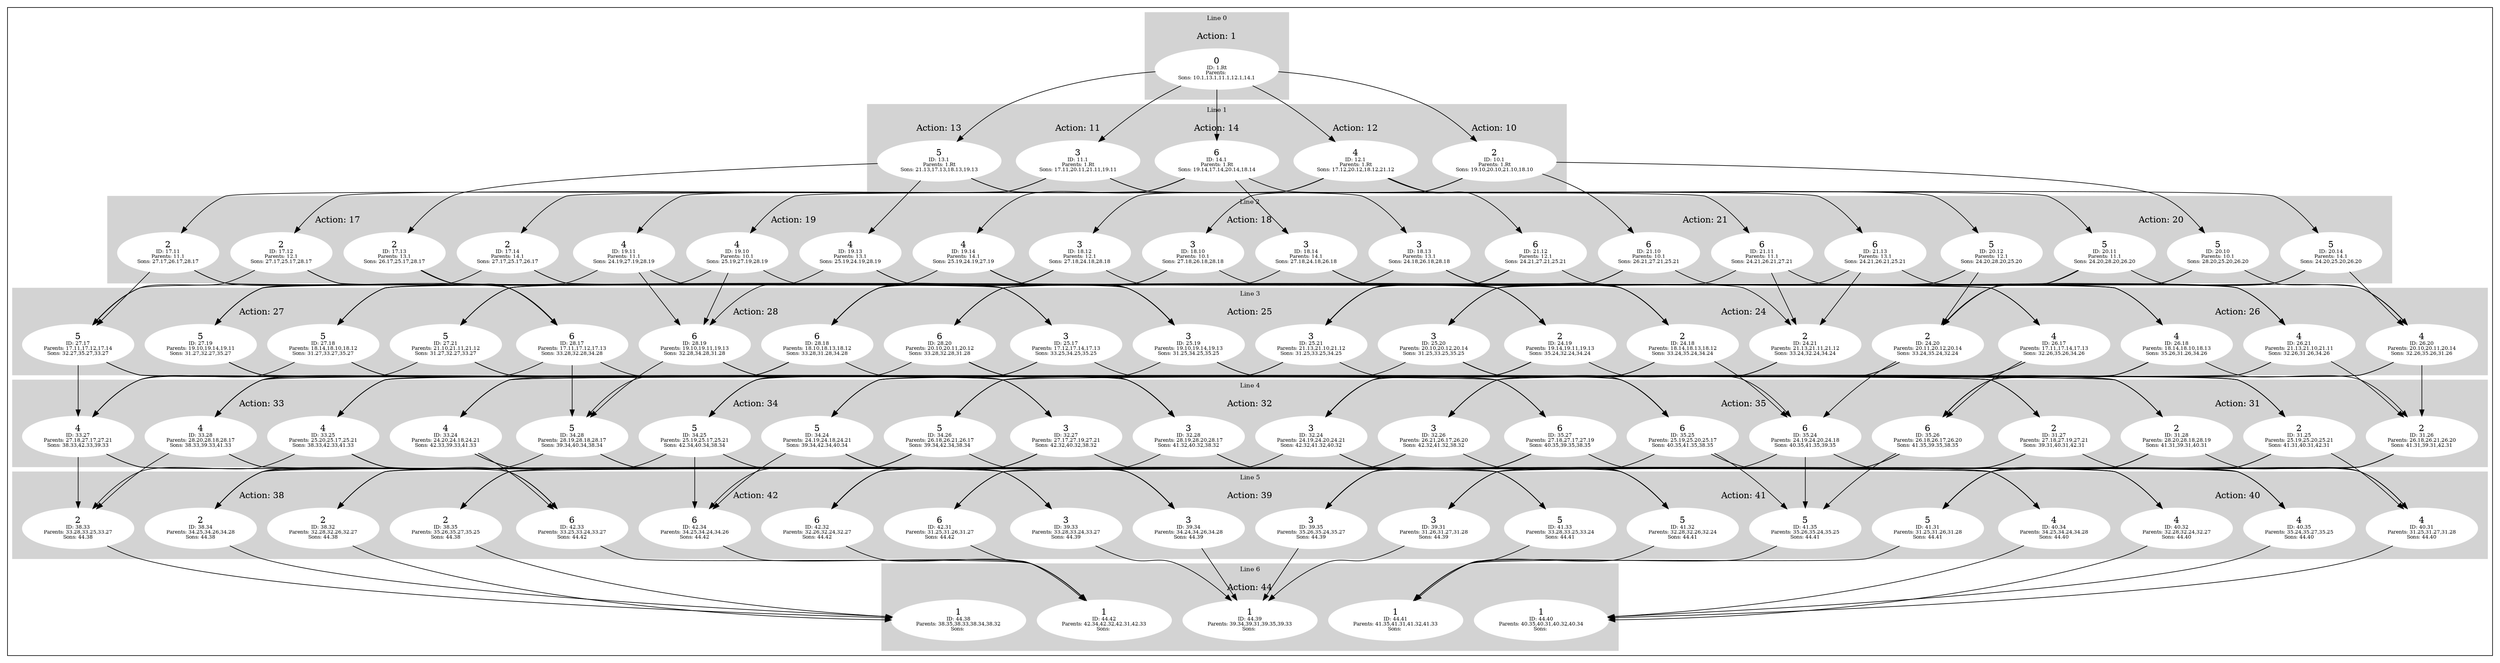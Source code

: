digraph G {
subgraph cluster_info {
        subgraph cluster_0 {
        style=filled;
        color=lightgrey;
        node [style=filled,color=white];
        subgraph cluster_act_1 {
label = "Action: 1"step_1_Rt [label=<0<BR /><FONT POINT-SIZE="8">ID: 1.Rt</FONT><BR /><FONT POINT-SIZE="8">Parents: </FONT><BR /><FONT POINT-SIZE="8">Sons: 10.1,13.1,11.1,12.1,14.1</FONT>>]
}

        fontsize="10"
        label = "Line 0";
        }

        subgraph cluster_4 {
        style=filled;
        color=lightgrey;
        node [style=filled,color=white];
        subgraph cluster_act_31 {
label = "Action: 31"step_31_25 [label=<2<BR /><FONT POINT-SIZE="8">ID: 31.25</FONT><BR /><FONT POINT-SIZE="8">Parents: 25.19,25.20,25.21</FONT><BR /><FONT POINT-SIZE="8">Sons: 41.31,40.31,42.31</FONT>>]
step_31_26 [label=<2<BR /><FONT POINT-SIZE="8">ID: 31.26</FONT><BR /><FONT POINT-SIZE="8">Parents: 26.18,26.21,26.20</FONT><BR /><FONT POINT-SIZE="8">Sons: 41.31,39.31,42.31</FONT>>]
step_31_27 [label=<2<BR /><FONT POINT-SIZE="8">ID: 31.27</FONT><BR /><FONT POINT-SIZE="8">Parents: 27.18,27.19,27.21</FONT><BR /><FONT POINT-SIZE="8">Sons: 39.31,40.31,42.31</FONT>>]
step_31_28 [label=<2<BR /><FONT POINT-SIZE="8">ID: 31.28</FONT><BR /><FONT POINT-SIZE="8">Parents: 28.20,28.18,28.19</FONT><BR /><FONT POINT-SIZE="8">Sons: 41.31,39.31,40.31</FONT>>]
}
subgraph cluster_act_35 {
label = "Action: 35"step_35_26 [label=<6<BR /><FONT POINT-SIZE="8">ID: 35.26</FONT><BR /><FONT POINT-SIZE="8">Parents: 26.18,26.17,26.20</FONT><BR /><FONT POINT-SIZE="8">Sons: 41.35,39.35,38.35</FONT>>]
step_35_24 [label=<6<BR /><FONT POINT-SIZE="8">ID: 35.24</FONT><BR /><FONT POINT-SIZE="8">Parents: 24.19,24.20,24.18</FONT><BR /><FONT POINT-SIZE="8">Sons: 40.35,41.35,39.35</FONT>>]
step_35_27 [label=<6<BR /><FONT POINT-SIZE="8">ID: 35.27</FONT><BR /><FONT POINT-SIZE="8">Parents: 27.18,27.17,27.19</FONT><BR /><FONT POINT-SIZE="8">Sons: 40.35,39.35,38.35</FONT>>]
step_35_25 [label=<6<BR /><FONT POINT-SIZE="8">ID: 35.25</FONT><BR /><FONT POINT-SIZE="8">Parents: 25.19,25.20,25.17</FONT><BR /><FONT POINT-SIZE="8">Sons: 40.35,41.35,38.35</FONT>>]
}
subgraph cluster_act_32 {
label = "Action: 32"step_32_28 [label=<3<BR /><FONT POINT-SIZE="8">ID: 32.28</FONT><BR /><FONT POINT-SIZE="8">Parents: 28.19,28.20,28.17</FONT><BR /><FONT POINT-SIZE="8">Sons: 41.32,40.32,38.32</FONT>>]
step_32_26 [label=<3<BR /><FONT POINT-SIZE="8">ID: 32.26</FONT><BR /><FONT POINT-SIZE="8">Parents: 26.21,26.17,26.20</FONT><BR /><FONT POINT-SIZE="8">Sons: 42.32,41.32,38.32</FONT>>]
step_32_24 [label=<3<BR /><FONT POINT-SIZE="8">ID: 32.24</FONT><BR /><FONT POINT-SIZE="8">Parents: 24.19,24.20,24.21</FONT><BR /><FONT POINT-SIZE="8">Sons: 42.32,41.32,40.32</FONT>>]
step_32_27 [label=<3<BR /><FONT POINT-SIZE="8">ID: 32.27</FONT><BR /><FONT POINT-SIZE="8">Parents: 27.17,27.19,27.21</FONT><BR /><FONT POINT-SIZE="8">Sons: 42.32,40.32,38.32</FONT>>]
}
subgraph cluster_act_34 {
label = "Action: 34"step_34_25 [label=<5<BR /><FONT POINT-SIZE="8">ID: 34.25</FONT><BR /><FONT POINT-SIZE="8">Parents: 25.19,25.17,25.21</FONT><BR /><FONT POINT-SIZE="8">Sons: 42.34,40.34,38.34</FONT>>]
step_34_24 [label=<5<BR /><FONT POINT-SIZE="8">ID: 34.24</FONT><BR /><FONT POINT-SIZE="8">Parents: 24.19,24.18,24.21</FONT><BR /><FONT POINT-SIZE="8">Sons: 39.34,42.34,40.34</FONT>>]
step_34_28 [label=<5<BR /><FONT POINT-SIZE="8">ID: 34.28</FONT><BR /><FONT POINT-SIZE="8">Parents: 28.19,28.18,28.17</FONT><BR /><FONT POINT-SIZE="8">Sons: 39.34,40.34,38.34</FONT>>]
step_34_26 [label=<5<BR /><FONT POINT-SIZE="8">ID: 34.26</FONT><BR /><FONT POINT-SIZE="8">Parents: 26.18,26.21,26.17</FONT><BR /><FONT POINT-SIZE="8">Sons: 39.34,42.34,38.34</FONT>>]
}
subgraph cluster_act_34 {
label = "Action: 34"step_34_25 [label=<5<BR /><FONT POINT-SIZE="8">ID: 34.25</FONT><BR /><FONT POINT-SIZE="8">Parents: 25.19,25.17,25.21</FONT><BR /><FONT POINT-SIZE="8">Sons: 42.34,40.34,38.34</FONT>>]
step_34_24 [label=<5<BR /><FONT POINT-SIZE="8">ID: 34.24</FONT><BR /><FONT POINT-SIZE="8">Parents: 24.19,24.18,24.21</FONT><BR /><FONT POINT-SIZE="8">Sons: 39.34,42.34,40.34</FONT>>]
step_34_28 [label=<5<BR /><FONT POINT-SIZE="8">ID: 34.28</FONT><BR /><FONT POINT-SIZE="8">Parents: 28.19,28.18,28.17</FONT><BR /><FONT POINT-SIZE="8">Sons: 39.34,40.34,38.34</FONT>>]
step_34_26 [label=<5<BR /><FONT POINT-SIZE="8">ID: 34.26</FONT><BR /><FONT POINT-SIZE="8">Parents: 26.18,26.21,26.17</FONT><BR /><FONT POINT-SIZE="8">Sons: 39.34,42.34,38.34</FONT>>]
}
subgraph cluster_act_32 {
label = "Action: 32"step_32_28 [label=<3<BR /><FONT POINT-SIZE="8">ID: 32.28</FONT><BR /><FONT POINT-SIZE="8">Parents: 28.19,28.20,28.17</FONT><BR /><FONT POINT-SIZE="8">Sons: 41.32,40.32,38.32</FONT>>]
step_32_26 [label=<3<BR /><FONT POINT-SIZE="8">ID: 32.26</FONT><BR /><FONT POINT-SIZE="8">Parents: 26.21,26.17,26.20</FONT><BR /><FONT POINT-SIZE="8">Sons: 42.32,41.32,38.32</FONT>>]
step_32_24 [label=<3<BR /><FONT POINT-SIZE="8">ID: 32.24</FONT><BR /><FONT POINT-SIZE="8">Parents: 24.19,24.20,24.21</FONT><BR /><FONT POINT-SIZE="8">Sons: 42.32,41.32,40.32</FONT>>]
step_32_27 [label=<3<BR /><FONT POINT-SIZE="8">ID: 32.27</FONT><BR /><FONT POINT-SIZE="8">Parents: 27.17,27.19,27.21</FONT><BR /><FONT POINT-SIZE="8">Sons: 42.32,40.32,38.32</FONT>>]
}
subgraph cluster_act_35 {
label = "Action: 35"step_35_26 [label=<6<BR /><FONT POINT-SIZE="8">ID: 35.26</FONT><BR /><FONT POINT-SIZE="8">Parents: 26.18,26.17,26.20</FONT><BR /><FONT POINT-SIZE="8">Sons: 41.35,39.35,38.35</FONT>>]
step_35_24 [label=<6<BR /><FONT POINT-SIZE="8">ID: 35.24</FONT><BR /><FONT POINT-SIZE="8">Parents: 24.19,24.20,24.18</FONT><BR /><FONT POINT-SIZE="8">Sons: 40.35,41.35,39.35</FONT>>]
step_35_27 [label=<6<BR /><FONT POINT-SIZE="8">ID: 35.27</FONT><BR /><FONT POINT-SIZE="8">Parents: 27.18,27.17,27.19</FONT><BR /><FONT POINT-SIZE="8">Sons: 40.35,39.35,38.35</FONT>>]
step_35_25 [label=<6<BR /><FONT POINT-SIZE="8">ID: 35.25</FONT><BR /><FONT POINT-SIZE="8">Parents: 25.19,25.20,25.17</FONT><BR /><FONT POINT-SIZE="8">Sons: 40.35,41.35,38.35</FONT>>]
}
subgraph cluster_act_33 {
label = "Action: 33"step_33_28 [label=<4<BR /><FONT POINT-SIZE="8">ID: 33.28</FONT><BR /><FONT POINT-SIZE="8">Parents: 28.20,28.18,28.17</FONT><BR /><FONT POINT-SIZE="8">Sons: 38.33,39.33,41.33</FONT>>]
step_33_25 [label=<4<BR /><FONT POINT-SIZE="8">ID: 33.25</FONT><BR /><FONT POINT-SIZE="8">Parents: 25.20,25.17,25.21</FONT><BR /><FONT POINT-SIZE="8">Sons: 38.33,42.33,41.33</FONT>>]
step_33_24 [label=<4<BR /><FONT POINT-SIZE="8">ID: 33.24</FONT><BR /><FONT POINT-SIZE="8">Parents: 24.20,24.18,24.21</FONT><BR /><FONT POINT-SIZE="8">Sons: 42.33,39.33,41.33</FONT>>]
step_33_27 [label=<4<BR /><FONT POINT-SIZE="8">ID: 33.27</FONT><BR /><FONT POINT-SIZE="8">Parents: 27.18,27.17,27.21</FONT><BR /><FONT POINT-SIZE="8">Sons: 38.33,42.33,39.33</FONT>>]
}
subgraph cluster_act_32 {
label = "Action: 32"step_32_28 [label=<3<BR /><FONT POINT-SIZE="8">ID: 32.28</FONT><BR /><FONT POINT-SIZE="8">Parents: 28.19,28.20,28.17</FONT><BR /><FONT POINT-SIZE="8">Sons: 41.32,40.32,38.32</FONT>>]
step_32_26 [label=<3<BR /><FONT POINT-SIZE="8">ID: 32.26</FONT><BR /><FONT POINT-SIZE="8">Parents: 26.21,26.17,26.20</FONT><BR /><FONT POINT-SIZE="8">Sons: 42.32,41.32,38.32</FONT>>]
step_32_24 [label=<3<BR /><FONT POINT-SIZE="8">ID: 32.24</FONT><BR /><FONT POINT-SIZE="8">Parents: 24.19,24.20,24.21</FONT><BR /><FONT POINT-SIZE="8">Sons: 42.32,41.32,40.32</FONT>>]
step_32_27 [label=<3<BR /><FONT POINT-SIZE="8">ID: 32.27</FONT><BR /><FONT POINT-SIZE="8">Parents: 27.17,27.19,27.21</FONT><BR /><FONT POINT-SIZE="8">Sons: 42.32,40.32,38.32</FONT>>]
}
subgraph cluster_act_33 {
label = "Action: 33"step_33_28 [label=<4<BR /><FONT POINT-SIZE="8">ID: 33.28</FONT><BR /><FONT POINT-SIZE="8">Parents: 28.20,28.18,28.17</FONT><BR /><FONT POINT-SIZE="8">Sons: 38.33,39.33,41.33</FONT>>]
step_33_25 [label=<4<BR /><FONT POINT-SIZE="8">ID: 33.25</FONT><BR /><FONT POINT-SIZE="8">Parents: 25.20,25.17,25.21</FONT><BR /><FONT POINT-SIZE="8">Sons: 38.33,42.33,41.33</FONT>>]
step_33_24 [label=<4<BR /><FONT POINT-SIZE="8">ID: 33.24</FONT><BR /><FONT POINT-SIZE="8">Parents: 24.20,24.18,24.21</FONT><BR /><FONT POINT-SIZE="8">Sons: 42.33,39.33,41.33</FONT>>]
step_33_27 [label=<4<BR /><FONT POINT-SIZE="8">ID: 33.27</FONT><BR /><FONT POINT-SIZE="8">Parents: 27.18,27.17,27.21</FONT><BR /><FONT POINT-SIZE="8">Sons: 38.33,42.33,39.33</FONT>>]
}
subgraph cluster_act_34 {
label = "Action: 34"step_34_25 [label=<5<BR /><FONT POINT-SIZE="8">ID: 34.25</FONT><BR /><FONT POINT-SIZE="8">Parents: 25.19,25.17,25.21</FONT><BR /><FONT POINT-SIZE="8">Sons: 42.34,40.34,38.34</FONT>>]
step_34_24 [label=<5<BR /><FONT POINT-SIZE="8">ID: 34.24</FONT><BR /><FONT POINT-SIZE="8">Parents: 24.19,24.18,24.21</FONT><BR /><FONT POINT-SIZE="8">Sons: 39.34,42.34,40.34</FONT>>]
step_34_28 [label=<5<BR /><FONT POINT-SIZE="8">ID: 34.28</FONT><BR /><FONT POINT-SIZE="8">Parents: 28.19,28.18,28.17</FONT><BR /><FONT POINT-SIZE="8">Sons: 39.34,40.34,38.34</FONT>>]
step_34_26 [label=<5<BR /><FONT POINT-SIZE="8">ID: 34.26</FONT><BR /><FONT POINT-SIZE="8">Parents: 26.18,26.21,26.17</FONT><BR /><FONT POINT-SIZE="8">Sons: 39.34,42.34,38.34</FONT>>]
}
subgraph cluster_act_34 {
label = "Action: 34"step_34_25 [label=<5<BR /><FONT POINT-SIZE="8">ID: 34.25</FONT><BR /><FONT POINT-SIZE="8">Parents: 25.19,25.17,25.21</FONT><BR /><FONT POINT-SIZE="8">Sons: 42.34,40.34,38.34</FONT>>]
step_34_24 [label=<5<BR /><FONT POINT-SIZE="8">ID: 34.24</FONT><BR /><FONT POINT-SIZE="8">Parents: 24.19,24.18,24.21</FONT><BR /><FONT POINT-SIZE="8">Sons: 39.34,42.34,40.34</FONT>>]
step_34_28 [label=<5<BR /><FONT POINT-SIZE="8">ID: 34.28</FONT><BR /><FONT POINT-SIZE="8">Parents: 28.19,28.18,28.17</FONT><BR /><FONT POINT-SIZE="8">Sons: 39.34,40.34,38.34</FONT>>]
step_34_26 [label=<5<BR /><FONT POINT-SIZE="8">ID: 34.26</FONT><BR /><FONT POINT-SIZE="8">Parents: 26.18,26.21,26.17</FONT><BR /><FONT POINT-SIZE="8">Sons: 39.34,42.34,38.34</FONT>>]
}
subgraph cluster_act_31 {
label = "Action: 31"step_31_25 [label=<2<BR /><FONT POINT-SIZE="8">ID: 31.25</FONT><BR /><FONT POINT-SIZE="8">Parents: 25.19,25.20,25.21</FONT><BR /><FONT POINT-SIZE="8">Sons: 41.31,40.31,42.31</FONT>>]
step_31_26 [label=<2<BR /><FONT POINT-SIZE="8">ID: 31.26</FONT><BR /><FONT POINT-SIZE="8">Parents: 26.18,26.21,26.20</FONT><BR /><FONT POINT-SIZE="8">Sons: 41.31,39.31,42.31</FONT>>]
step_31_27 [label=<2<BR /><FONT POINT-SIZE="8">ID: 31.27</FONT><BR /><FONT POINT-SIZE="8">Parents: 27.18,27.19,27.21</FONT><BR /><FONT POINT-SIZE="8">Sons: 39.31,40.31,42.31</FONT>>]
step_31_28 [label=<2<BR /><FONT POINT-SIZE="8">ID: 31.28</FONT><BR /><FONT POINT-SIZE="8">Parents: 28.20,28.18,28.19</FONT><BR /><FONT POINT-SIZE="8">Sons: 41.31,39.31,40.31</FONT>>]
}
subgraph cluster_act_33 {
label = "Action: 33"step_33_28 [label=<4<BR /><FONT POINT-SIZE="8">ID: 33.28</FONT><BR /><FONT POINT-SIZE="8">Parents: 28.20,28.18,28.17</FONT><BR /><FONT POINT-SIZE="8">Sons: 38.33,39.33,41.33</FONT>>]
step_33_25 [label=<4<BR /><FONT POINT-SIZE="8">ID: 33.25</FONT><BR /><FONT POINT-SIZE="8">Parents: 25.20,25.17,25.21</FONT><BR /><FONT POINT-SIZE="8">Sons: 38.33,42.33,41.33</FONT>>]
step_33_24 [label=<4<BR /><FONT POINT-SIZE="8">ID: 33.24</FONT><BR /><FONT POINT-SIZE="8">Parents: 24.20,24.18,24.21</FONT><BR /><FONT POINT-SIZE="8">Sons: 42.33,39.33,41.33</FONT>>]
step_33_27 [label=<4<BR /><FONT POINT-SIZE="8">ID: 33.27</FONT><BR /><FONT POINT-SIZE="8">Parents: 27.18,27.17,27.21</FONT><BR /><FONT POINT-SIZE="8">Sons: 38.33,42.33,39.33</FONT>>]
}
subgraph cluster_act_35 {
label = "Action: 35"step_35_26 [label=<6<BR /><FONT POINT-SIZE="8">ID: 35.26</FONT><BR /><FONT POINT-SIZE="8">Parents: 26.18,26.17,26.20</FONT><BR /><FONT POINT-SIZE="8">Sons: 41.35,39.35,38.35</FONT>>]
step_35_24 [label=<6<BR /><FONT POINT-SIZE="8">ID: 35.24</FONT><BR /><FONT POINT-SIZE="8">Parents: 24.19,24.20,24.18</FONT><BR /><FONT POINT-SIZE="8">Sons: 40.35,41.35,39.35</FONT>>]
step_35_27 [label=<6<BR /><FONT POINT-SIZE="8">ID: 35.27</FONT><BR /><FONT POINT-SIZE="8">Parents: 27.18,27.17,27.19</FONT><BR /><FONT POINT-SIZE="8">Sons: 40.35,39.35,38.35</FONT>>]
step_35_25 [label=<6<BR /><FONT POINT-SIZE="8">ID: 35.25</FONT><BR /><FONT POINT-SIZE="8">Parents: 25.19,25.20,25.17</FONT><BR /><FONT POINT-SIZE="8">Sons: 40.35,41.35,38.35</FONT>>]
}
subgraph cluster_act_33 {
label = "Action: 33"step_33_28 [label=<4<BR /><FONT POINT-SIZE="8">ID: 33.28</FONT><BR /><FONT POINT-SIZE="8">Parents: 28.20,28.18,28.17</FONT><BR /><FONT POINT-SIZE="8">Sons: 38.33,39.33,41.33</FONT>>]
step_33_25 [label=<4<BR /><FONT POINT-SIZE="8">ID: 33.25</FONT><BR /><FONT POINT-SIZE="8">Parents: 25.20,25.17,25.21</FONT><BR /><FONT POINT-SIZE="8">Sons: 38.33,42.33,41.33</FONT>>]
step_33_24 [label=<4<BR /><FONT POINT-SIZE="8">ID: 33.24</FONT><BR /><FONT POINT-SIZE="8">Parents: 24.20,24.18,24.21</FONT><BR /><FONT POINT-SIZE="8">Sons: 42.33,39.33,41.33</FONT>>]
step_33_27 [label=<4<BR /><FONT POINT-SIZE="8">ID: 33.27</FONT><BR /><FONT POINT-SIZE="8">Parents: 27.18,27.17,27.21</FONT><BR /><FONT POINT-SIZE="8">Sons: 38.33,42.33,39.33</FONT>>]
}
subgraph cluster_act_31 {
label = "Action: 31"step_31_25 [label=<2<BR /><FONT POINT-SIZE="8">ID: 31.25</FONT><BR /><FONT POINT-SIZE="8">Parents: 25.19,25.20,25.21</FONT><BR /><FONT POINT-SIZE="8">Sons: 41.31,40.31,42.31</FONT>>]
step_31_26 [label=<2<BR /><FONT POINT-SIZE="8">ID: 31.26</FONT><BR /><FONT POINT-SIZE="8">Parents: 26.18,26.21,26.20</FONT><BR /><FONT POINT-SIZE="8">Sons: 41.31,39.31,42.31</FONT>>]
step_31_27 [label=<2<BR /><FONT POINT-SIZE="8">ID: 31.27</FONT><BR /><FONT POINT-SIZE="8">Parents: 27.18,27.19,27.21</FONT><BR /><FONT POINT-SIZE="8">Sons: 39.31,40.31,42.31</FONT>>]
step_31_28 [label=<2<BR /><FONT POINT-SIZE="8">ID: 31.28</FONT><BR /><FONT POINT-SIZE="8">Parents: 28.20,28.18,28.19</FONT><BR /><FONT POINT-SIZE="8">Sons: 41.31,39.31,40.31</FONT>>]
}
subgraph cluster_act_32 {
label = "Action: 32"step_32_28 [label=<3<BR /><FONT POINT-SIZE="8">ID: 32.28</FONT><BR /><FONT POINT-SIZE="8">Parents: 28.19,28.20,28.17</FONT><BR /><FONT POINT-SIZE="8">Sons: 41.32,40.32,38.32</FONT>>]
step_32_26 [label=<3<BR /><FONT POINT-SIZE="8">ID: 32.26</FONT><BR /><FONT POINT-SIZE="8">Parents: 26.21,26.17,26.20</FONT><BR /><FONT POINT-SIZE="8">Sons: 42.32,41.32,38.32</FONT>>]
step_32_24 [label=<3<BR /><FONT POINT-SIZE="8">ID: 32.24</FONT><BR /><FONT POINT-SIZE="8">Parents: 24.19,24.20,24.21</FONT><BR /><FONT POINT-SIZE="8">Sons: 42.32,41.32,40.32</FONT>>]
step_32_27 [label=<3<BR /><FONT POINT-SIZE="8">ID: 32.27</FONT><BR /><FONT POINT-SIZE="8">Parents: 27.17,27.19,27.21</FONT><BR /><FONT POINT-SIZE="8">Sons: 42.32,40.32,38.32</FONT>>]
}
subgraph cluster_act_31 {
label = "Action: 31"step_31_25 [label=<2<BR /><FONT POINT-SIZE="8">ID: 31.25</FONT><BR /><FONT POINT-SIZE="8">Parents: 25.19,25.20,25.21</FONT><BR /><FONT POINT-SIZE="8">Sons: 41.31,40.31,42.31</FONT>>]
step_31_26 [label=<2<BR /><FONT POINT-SIZE="8">ID: 31.26</FONT><BR /><FONT POINT-SIZE="8">Parents: 26.18,26.21,26.20</FONT><BR /><FONT POINT-SIZE="8">Sons: 41.31,39.31,42.31</FONT>>]
step_31_27 [label=<2<BR /><FONT POINT-SIZE="8">ID: 31.27</FONT><BR /><FONT POINT-SIZE="8">Parents: 27.18,27.19,27.21</FONT><BR /><FONT POINT-SIZE="8">Sons: 39.31,40.31,42.31</FONT>>]
step_31_28 [label=<2<BR /><FONT POINT-SIZE="8">ID: 31.28</FONT><BR /><FONT POINT-SIZE="8">Parents: 28.20,28.18,28.19</FONT><BR /><FONT POINT-SIZE="8">Sons: 41.31,39.31,40.31</FONT>>]
}
subgraph cluster_act_35 {
label = "Action: 35"step_35_26 [label=<6<BR /><FONT POINT-SIZE="8">ID: 35.26</FONT><BR /><FONT POINT-SIZE="8">Parents: 26.18,26.17,26.20</FONT><BR /><FONT POINT-SIZE="8">Sons: 41.35,39.35,38.35</FONT>>]
step_35_24 [label=<6<BR /><FONT POINT-SIZE="8">ID: 35.24</FONT><BR /><FONT POINT-SIZE="8">Parents: 24.19,24.20,24.18</FONT><BR /><FONT POINT-SIZE="8">Sons: 40.35,41.35,39.35</FONT>>]
step_35_27 [label=<6<BR /><FONT POINT-SIZE="8">ID: 35.27</FONT><BR /><FONT POINT-SIZE="8">Parents: 27.18,27.17,27.19</FONT><BR /><FONT POINT-SIZE="8">Sons: 40.35,39.35,38.35</FONT>>]
step_35_25 [label=<6<BR /><FONT POINT-SIZE="8">ID: 35.25</FONT><BR /><FONT POINT-SIZE="8">Parents: 25.19,25.20,25.17</FONT><BR /><FONT POINT-SIZE="8">Sons: 40.35,41.35,38.35</FONT>>]
}

        fontsize="10"
        label = "Line 4";
        }

        subgraph cluster_2 {
        style=filled;
        color=lightgrey;
        node [style=filled,color=white];
        subgraph cluster_act_20 {
label = "Action: 20"step_20_10 [label=<5<BR /><FONT POINT-SIZE="8">ID: 20.10</FONT><BR /><FONT POINT-SIZE="8">Parents: 10.1</FONT><BR /><FONT POINT-SIZE="8">Sons: 28.20,25.20,26.20</FONT>>]
step_20_11 [label=<5<BR /><FONT POINT-SIZE="8">ID: 20.11</FONT><BR /><FONT POINT-SIZE="8">Parents: 11.1</FONT><BR /><FONT POINT-SIZE="8">Sons: 24.20,28.20,26.20</FONT>>]
step_20_12 [label=<5<BR /><FONT POINT-SIZE="8">ID: 20.12</FONT><BR /><FONT POINT-SIZE="8">Parents: 12.1</FONT><BR /><FONT POINT-SIZE="8">Sons: 24.20,28.20,25.20</FONT>>]
step_20_14 [label=<5<BR /><FONT POINT-SIZE="8">ID: 20.14</FONT><BR /><FONT POINT-SIZE="8">Parents: 14.1</FONT><BR /><FONT POINT-SIZE="8">Sons: 24.20,25.20,26.20</FONT>>]
}
subgraph cluster_act_21 {
label = "Action: 21"step_21_13 [label=<6<BR /><FONT POINT-SIZE="8">ID: 21.13</FONT><BR /><FONT POINT-SIZE="8">Parents: 13.1</FONT><BR /><FONT POINT-SIZE="8">Sons: 24.21,26.21,25.21</FONT>>]
step_21_10 [label=<6<BR /><FONT POINT-SIZE="8">ID: 21.10</FONT><BR /><FONT POINT-SIZE="8">Parents: 10.1</FONT><BR /><FONT POINT-SIZE="8">Sons: 26.21,27.21,25.21</FONT>>]
step_21_11 [label=<6<BR /><FONT POINT-SIZE="8">ID: 21.11</FONT><BR /><FONT POINT-SIZE="8">Parents: 11.1</FONT><BR /><FONT POINT-SIZE="8">Sons: 24.21,26.21,27.21</FONT>>]
step_21_12 [label=<6<BR /><FONT POINT-SIZE="8">ID: 21.12</FONT><BR /><FONT POINT-SIZE="8">Parents: 12.1</FONT><BR /><FONT POINT-SIZE="8">Sons: 24.21,27.21,25.21</FONT>>]
}
subgraph cluster_act_20 {
label = "Action: 20"step_20_10 [label=<5<BR /><FONT POINT-SIZE="8">ID: 20.10</FONT><BR /><FONT POINT-SIZE="8">Parents: 10.1</FONT><BR /><FONT POINT-SIZE="8">Sons: 28.20,25.20,26.20</FONT>>]
step_20_11 [label=<5<BR /><FONT POINT-SIZE="8">ID: 20.11</FONT><BR /><FONT POINT-SIZE="8">Parents: 11.1</FONT><BR /><FONT POINT-SIZE="8">Sons: 24.20,28.20,26.20</FONT>>]
step_20_12 [label=<5<BR /><FONT POINT-SIZE="8">ID: 20.12</FONT><BR /><FONT POINT-SIZE="8">Parents: 12.1</FONT><BR /><FONT POINT-SIZE="8">Sons: 24.20,28.20,25.20</FONT>>]
step_20_14 [label=<5<BR /><FONT POINT-SIZE="8">ID: 20.14</FONT><BR /><FONT POINT-SIZE="8">Parents: 14.1</FONT><BR /><FONT POINT-SIZE="8">Sons: 24.20,25.20,26.20</FONT>>]
}
subgraph cluster_act_21 {
label = "Action: 21"step_21_13 [label=<6<BR /><FONT POINT-SIZE="8">ID: 21.13</FONT><BR /><FONT POINT-SIZE="8">Parents: 13.1</FONT><BR /><FONT POINT-SIZE="8">Sons: 24.21,26.21,25.21</FONT>>]
step_21_10 [label=<6<BR /><FONT POINT-SIZE="8">ID: 21.10</FONT><BR /><FONT POINT-SIZE="8">Parents: 10.1</FONT><BR /><FONT POINT-SIZE="8">Sons: 26.21,27.21,25.21</FONT>>]
step_21_11 [label=<6<BR /><FONT POINT-SIZE="8">ID: 21.11</FONT><BR /><FONT POINT-SIZE="8">Parents: 11.1</FONT><BR /><FONT POINT-SIZE="8">Sons: 24.21,26.21,27.21</FONT>>]
step_21_12 [label=<6<BR /><FONT POINT-SIZE="8">ID: 21.12</FONT><BR /><FONT POINT-SIZE="8">Parents: 12.1</FONT><BR /><FONT POINT-SIZE="8">Sons: 24.21,27.21,25.21</FONT>>]
}
subgraph cluster_act_20 {
label = "Action: 20"step_20_10 [label=<5<BR /><FONT POINT-SIZE="8">ID: 20.10</FONT><BR /><FONT POINT-SIZE="8">Parents: 10.1</FONT><BR /><FONT POINT-SIZE="8">Sons: 28.20,25.20,26.20</FONT>>]
step_20_11 [label=<5<BR /><FONT POINT-SIZE="8">ID: 20.11</FONT><BR /><FONT POINT-SIZE="8">Parents: 11.1</FONT><BR /><FONT POINT-SIZE="8">Sons: 24.20,28.20,26.20</FONT>>]
step_20_12 [label=<5<BR /><FONT POINT-SIZE="8">ID: 20.12</FONT><BR /><FONT POINT-SIZE="8">Parents: 12.1</FONT><BR /><FONT POINT-SIZE="8">Sons: 24.20,28.20,25.20</FONT>>]
step_20_14 [label=<5<BR /><FONT POINT-SIZE="8">ID: 20.14</FONT><BR /><FONT POINT-SIZE="8">Parents: 14.1</FONT><BR /><FONT POINT-SIZE="8">Sons: 24.20,25.20,26.20</FONT>>]
}
subgraph cluster_act_18 {
label = "Action: 18"step_18_14 [label=<3<BR /><FONT POINT-SIZE="8">ID: 18.14</FONT><BR /><FONT POINT-SIZE="8">Parents: 14.1</FONT><BR /><FONT POINT-SIZE="8">Sons: 27.18,24.18,26.18</FONT>>]
step_18_10 [label=<3<BR /><FONT POINT-SIZE="8">ID: 18.10</FONT><BR /><FONT POINT-SIZE="8">Parents: 10.1</FONT><BR /><FONT POINT-SIZE="8">Sons: 27.18,26.18,28.18</FONT>>]
step_18_13 [label=<3<BR /><FONT POINT-SIZE="8">ID: 18.13</FONT><BR /><FONT POINT-SIZE="8">Parents: 13.1</FONT><BR /><FONT POINT-SIZE="8">Sons: 24.18,26.18,28.18</FONT>>]
step_18_12 [label=<3<BR /><FONT POINT-SIZE="8">ID: 18.12</FONT><BR /><FONT POINT-SIZE="8">Parents: 12.1</FONT><BR /><FONT POINT-SIZE="8">Sons: 27.18,24.18,28.18</FONT>>]
}
subgraph cluster_act_21 {
label = "Action: 21"step_21_13 [label=<6<BR /><FONT POINT-SIZE="8">ID: 21.13</FONT><BR /><FONT POINT-SIZE="8">Parents: 13.1</FONT><BR /><FONT POINT-SIZE="8">Sons: 24.21,26.21,25.21</FONT>>]
step_21_10 [label=<6<BR /><FONT POINT-SIZE="8">ID: 21.10</FONT><BR /><FONT POINT-SIZE="8">Parents: 10.1</FONT><BR /><FONT POINT-SIZE="8">Sons: 26.21,27.21,25.21</FONT>>]
step_21_11 [label=<6<BR /><FONT POINT-SIZE="8">ID: 21.11</FONT><BR /><FONT POINT-SIZE="8">Parents: 11.1</FONT><BR /><FONT POINT-SIZE="8">Sons: 24.21,26.21,27.21</FONT>>]
step_21_12 [label=<6<BR /><FONT POINT-SIZE="8">ID: 21.12</FONT><BR /><FONT POINT-SIZE="8">Parents: 12.1</FONT><BR /><FONT POINT-SIZE="8">Sons: 24.21,27.21,25.21</FONT>>]
}
subgraph cluster_act_19 {
label = "Action: 19"step_19_10 [label=<4<BR /><FONT POINT-SIZE="8">ID: 19.10</FONT><BR /><FONT POINT-SIZE="8">Parents: 10.1</FONT><BR /><FONT POINT-SIZE="8">Sons: 25.19,27.19,28.19</FONT>>]
step_19_14 [label=<4<BR /><FONT POINT-SIZE="8">ID: 19.14</FONT><BR /><FONT POINT-SIZE="8">Parents: 14.1</FONT><BR /><FONT POINT-SIZE="8">Sons: 25.19,24.19,27.19</FONT>>]
step_19_11 [label=<4<BR /><FONT POINT-SIZE="8">ID: 19.11</FONT><BR /><FONT POINT-SIZE="8">Parents: 11.1</FONT><BR /><FONT POINT-SIZE="8">Sons: 24.19,27.19,28.19</FONT>>]
step_19_13 [label=<4<BR /><FONT POINT-SIZE="8">ID: 19.13</FONT><BR /><FONT POINT-SIZE="8">Parents: 13.1</FONT><BR /><FONT POINT-SIZE="8">Sons: 25.19,24.19,28.19</FONT>>]
}
subgraph cluster_act_17 {
label = "Action: 17"step_17_11 [label=<2<BR /><FONT POINT-SIZE="8">ID: 17.11</FONT><BR /><FONT POINT-SIZE="8">Parents: 11.1</FONT><BR /><FONT POINT-SIZE="8">Sons: 27.17,26.17,28.17</FONT>>]
step_17_12 [label=<2<BR /><FONT POINT-SIZE="8">ID: 17.12</FONT><BR /><FONT POINT-SIZE="8">Parents: 12.1</FONT><BR /><FONT POINT-SIZE="8">Sons: 27.17,25.17,28.17</FONT>>]
step_17_14 [label=<2<BR /><FONT POINT-SIZE="8">ID: 17.14</FONT><BR /><FONT POINT-SIZE="8">Parents: 14.1</FONT><BR /><FONT POINT-SIZE="8">Sons: 27.17,25.17,26.17</FONT>>]
step_17_13 [label=<2<BR /><FONT POINT-SIZE="8">ID: 17.13</FONT><BR /><FONT POINT-SIZE="8">Parents: 13.1</FONT><BR /><FONT POINT-SIZE="8">Sons: 26.17,25.17,28.17</FONT>>]
}
subgraph cluster_act_17 {
label = "Action: 17"step_17_11 [label=<2<BR /><FONT POINT-SIZE="8">ID: 17.11</FONT><BR /><FONT POINT-SIZE="8">Parents: 11.1</FONT><BR /><FONT POINT-SIZE="8">Sons: 27.17,26.17,28.17</FONT>>]
step_17_12 [label=<2<BR /><FONT POINT-SIZE="8">ID: 17.12</FONT><BR /><FONT POINT-SIZE="8">Parents: 12.1</FONT><BR /><FONT POINT-SIZE="8">Sons: 27.17,25.17,28.17</FONT>>]
step_17_14 [label=<2<BR /><FONT POINT-SIZE="8">ID: 17.14</FONT><BR /><FONT POINT-SIZE="8">Parents: 14.1</FONT><BR /><FONT POINT-SIZE="8">Sons: 27.17,25.17,26.17</FONT>>]
step_17_13 [label=<2<BR /><FONT POINT-SIZE="8">ID: 17.13</FONT><BR /><FONT POINT-SIZE="8">Parents: 13.1</FONT><BR /><FONT POINT-SIZE="8">Sons: 26.17,25.17,28.17</FONT>>]
}
subgraph cluster_act_17 {
label = "Action: 17"step_17_11 [label=<2<BR /><FONT POINT-SIZE="8">ID: 17.11</FONT><BR /><FONT POINT-SIZE="8">Parents: 11.1</FONT><BR /><FONT POINT-SIZE="8">Sons: 27.17,26.17,28.17</FONT>>]
step_17_12 [label=<2<BR /><FONT POINT-SIZE="8">ID: 17.12</FONT><BR /><FONT POINT-SIZE="8">Parents: 12.1</FONT><BR /><FONT POINT-SIZE="8">Sons: 27.17,25.17,28.17</FONT>>]
step_17_14 [label=<2<BR /><FONT POINT-SIZE="8">ID: 17.14</FONT><BR /><FONT POINT-SIZE="8">Parents: 14.1</FONT><BR /><FONT POINT-SIZE="8">Sons: 27.17,25.17,26.17</FONT>>]
step_17_13 [label=<2<BR /><FONT POINT-SIZE="8">ID: 17.13</FONT><BR /><FONT POINT-SIZE="8">Parents: 13.1</FONT><BR /><FONT POINT-SIZE="8">Sons: 26.17,25.17,28.17</FONT>>]
}
subgraph cluster_act_21 {
label = "Action: 21"step_21_13 [label=<6<BR /><FONT POINT-SIZE="8">ID: 21.13</FONT><BR /><FONT POINT-SIZE="8">Parents: 13.1</FONT><BR /><FONT POINT-SIZE="8">Sons: 24.21,26.21,25.21</FONT>>]
step_21_10 [label=<6<BR /><FONT POINT-SIZE="8">ID: 21.10</FONT><BR /><FONT POINT-SIZE="8">Parents: 10.1</FONT><BR /><FONT POINT-SIZE="8">Sons: 26.21,27.21,25.21</FONT>>]
step_21_11 [label=<6<BR /><FONT POINT-SIZE="8">ID: 21.11</FONT><BR /><FONT POINT-SIZE="8">Parents: 11.1</FONT><BR /><FONT POINT-SIZE="8">Sons: 24.21,26.21,27.21</FONT>>]
step_21_12 [label=<6<BR /><FONT POINT-SIZE="8">ID: 21.12</FONT><BR /><FONT POINT-SIZE="8">Parents: 12.1</FONT><BR /><FONT POINT-SIZE="8">Sons: 24.21,27.21,25.21</FONT>>]
}
subgraph cluster_act_19 {
label = "Action: 19"step_19_10 [label=<4<BR /><FONT POINT-SIZE="8">ID: 19.10</FONT><BR /><FONT POINT-SIZE="8">Parents: 10.1</FONT><BR /><FONT POINT-SIZE="8">Sons: 25.19,27.19,28.19</FONT>>]
step_19_14 [label=<4<BR /><FONT POINT-SIZE="8">ID: 19.14</FONT><BR /><FONT POINT-SIZE="8">Parents: 14.1</FONT><BR /><FONT POINT-SIZE="8">Sons: 25.19,24.19,27.19</FONT>>]
step_19_11 [label=<4<BR /><FONT POINT-SIZE="8">ID: 19.11</FONT><BR /><FONT POINT-SIZE="8">Parents: 11.1</FONT><BR /><FONT POINT-SIZE="8">Sons: 24.19,27.19,28.19</FONT>>]
step_19_13 [label=<4<BR /><FONT POINT-SIZE="8">ID: 19.13</FONT><BR /><FONT POINT-SIZE="8">Parents: 13.1</FONT><BR /><FONT POINT-SIZE="8">Sons: 25.19,24.19,28.19</FONT>>]
}
subgraph cluster_act_18 {
label = "Action: 18"step_18_14 [label=<3<BR /><FONT POINT-SIZE="8">ID: 18.14</FONT><BR /><FONT POINT-SIZE="8">Parents: 14.1</FONT><BR /><FONT POINT-SIZE="8">Sons: 27.18,24.18,26.18</FONT>>]
step_18_10 [label=<3<BR /><FONT POINT-SIZE="8">ID: 18.10</FONT><BR /><FONT POINT-SIZE="8">Parents: 10.1</FONT><BR /><FONT POINT-SIZE="8">Sons: 27.18,26.18,28.18</FONT>>]
step_18_13 [label=<3<BR /><FONT POINT-SIZE="8">ID: 18.13</FONT><BR /><FONT POINT-SIZE="8">Parents: 13.1</FONT><BR /><FONT POINT-SIZE="8">Sons: 24.18,26.18,28.18</FONT>>]
step_18_12 [label=<3<BR /><FONT POINT-SIZE="8">ID: 18.12</FONT><BR /><FONT POINT-SIZE="8">Parents: 12.1</FONT><BR /><FONT POINT-SIZE="8">Sons: 27.18,24.18,28.18</FONT>>]
}
subgraph cluster_act_19 {
label = "Action: 19"step_19_10 [label=<4<BR /><FONT POINT-SIZE="8">ID: 19.10</FONT><BR /><FONT POINT-SIZE="8">Parents: 10.1</FONT><BR /><FONT POINT-SIZE="8">Sons: 25.19,27.19,28.19</FONT>>]
step_19_14 [label=<4<BR /><FONT POINT-SIZE="8">ID: 19.14</FONT><BR /><FONT POINT-SIZE="8">Parents: 14.1</FONT><BR /><FONT POINT-SIZE="8">Sons: 25.19,24.19,27.19</FONT>>]
step_19_11 [label=<4<BR /><FONT POINT-SIZE="8">ID: 19.11</FONT><BR /><FONT POINT-SIZE="8">Parents: 11.1</FONT><BR /><FONT POINT-SIZE="8">Sons: 24.19,27.19,28.19</FONT>>]
step_19_13 [label=<4<BR /><FONT POINT-SIZE="8">ID: 19.13</FONT><BR /><FONT POINT-SIZE="8">Parents: 13.1</FONT><BR /><FONT POINT-SIZE="8">Sons: 25.19,24.19,28.19</FONT>>]
}
subgraph cluster_act_18 {
label = "Action: 18"step_18_14 [label=<3<BR /><FONT POINT-SIZE="8">ID: 18.14</FONT><BR /><FONT POINT-SIZE="8">Parents: 14.1</FONT><BR /><FONT POINT-SIZE="8">Sons: 27.18,24.18,26.18</FONT>>]
step_18_10 [label=<3<BR /><FONT POINT-SIZE="8">ID: 18.10</FONT><BR /><FONT POINT-SIZE="8">Parents: 10.1</FONT><BR /><FONT POINT-SIZE="8">Sons: 27.18,26.18,28.18</FONT>>]
step_18_13 [label=<3<BR /><FONT POINT-SIZE="8">ID: 18.13</FONT><BR /><FONT POINT-SIZE="8">Parents: 13.1</FONT><BR /><FONT POINT-SIZE="8">Sons: 24.18,26.18,28.18</FONT>>]
step_18_12 [label=<3<BR /><FONT POINT-SIZE="8">ID: 18.12</FONT><BR /><FONT POINT-SIZE="8">Parents: 12.1</FONT><BR /><FONT POINT-SIZE="8">Sons: 27.18,24.18,28.18</FONT>>]
}
subgraph cluster_act_19 {
label = "Action: 19"step_19_10 [label=<4<BR /><FONT POINT-SIZE="8">ID: 19.10</FONT><BR /><FONT POINT-SIZE="8">Parents: 10.1</FONT><BR /><FONT POINT-SIZE="8">Sons: 25.19,27.19,28.19</FONT>>]
step_19_14 [label=<4<BR /><FONT POINT-SIZE="8">ID: 19.14</FONT><BR /><FONT POINT-SIZE="8">Parents: 14.1</FONT><BR /><FONT POINT-SIZE="8">Sons: 25.19,24.19,27.19</FONT>>]
step_19_11 [label=<4<BR /><FONT POINT-SIZE="8">ID: 19.11</FONT><BR /><FONT POINT-SIZE="8">Parents: 11.1</FONT><BR /><FONT POINT-SIZE="8">Sons: 24.19,27.19,28.19</FONT>>]
step_19_13 [label=<4<BR /><FONT POINT-SIZE="8">ID: 19.13</FONT><BR /><FONT POINT-SIZE="8">Parents: 13.1</FONT><BR /><FONT POINT-SIZE="8">Sons: 25.19,24.19,28.19</FONT>>]
}
subgraph cluster_act_17 {
label = "Action: 17"step_17_11 [label=<2<BR /><FONT POINT-SIZE="8">ID: 17.11</FONT><BR /><FONT POINT-SIZE="8">Parents: 11.1</FONT><BR /><FONT POINT-SIZE="8">Sons: 27.17,26.17,28.17</FONT>>]
step_17_12 [label=<2<BR /><FONT POINT-SIZE="8">ID: 17.12</FONT><BR /><FONT POINT-SIZE="8">Parents: 12.1</FONT><BR /><FONT POINT-SIZE="8">Sons: 27.17,25.17,28.17</FONT>>]
step_17_14 [label=<2<BR /><FONT POINT-SIZE="8">ID: 17.14</FONT><BR /><FONT POINT-SIZE="8">Parents: 14.1</FONT><BR /><FONT POINT-SIZE="8">Sons: 27.17,25.17,26.17</FONT>>]
step_17_13 [label=<2<BR /><FONT POINT-SIZE="8">ID: 17.13</FONT><BR /><FONT POINT-SIZE="8">Parents: 13.1</FONT><BR /><FONT POINT-SIZE="8">Sons: 26.17,25.17,28.17</FONT>>]
}
subgraph cluster_act_18 {
label = "Action: 18"step_18_14 [label=<3<BR /><FONT POINT-SIZE="8">ID: 18.14</FONT><BR /><FONT POINT-SIZE="8">Parents: 14.1</FONT><BR /><FONT POINT-SIZE="8">Sons: 27.18,24.18,26.18</FONT>>]
step_18_10 [label=<3<BR /><FONT POINT-SIZE="8">ID: 18.10</FONT><BR /><FONT POINT-SIZE="8">Parents: 10.1</FONT><BR /><FONT POINT-SIZE="8">Sons: 27.18,26.18,28.18</FONT>>]
step_18_13 [label=<3<BR /><FONT POINT-SIZE="8">ID: 18.13</FONT><BR /><FONT POINT-SIZE="8">Parents: 13.1</FONT><BR /><FONT POINT-SIZE="8">Sons: 24.18,26.18,28.18</FONT>>]
step_18_12 [label=<3<BR /><FONT POINT-SIZE="8">ID: 18.12</FONT><BR /><FONT POINT-SIZE="8">Parents: 12.1</FONT><BR /><FONT POINT-SIZE="8">Sons: 27.18,24.18,28.18</FONT>>]
}
subgraph cluster_act_20 {
label = "Action: 20"step_20_10 [label=<5<BR /><FONT POINT-SIZE="8">ID: 20.10</FONT><BR /><FONT POINT-SIZE="8">Parents: 10.1</FONT><BR /><FONT POINT-SIZE="8">Sons: 28.20,25.20,26.20</FONT>>]
step_20_11 [label=<5<BR /><FONT POINT-SIZE="8">ID: 20.11</FONT><BR /><FONT POINT-SIZE="8">Parents: 11.1</FONT><BR /><FONT POINT-SIZE="8">Sons: 24.20,28.20,26.20</FONT>>]
step_20_12 [label=<5<BR /><FONT POINT-SIZE="8">ID: 20.12</FONT><BR /><FONT POINT-SIZE="8">Parents: 12.1</FONT><BR /><FONT POINT-SIZE="8">Sons: 24.20,28.20,25.20</FONT>>]
step_20_14 [label=<5<BR /><FONT POINT-SIZE="8">ID: 20.14</FONT><BR /><FONT POINT-SIZE="8">Parents: 14.1</FONT><BR /><FONT POINT-SIZE="8">Sons: 24.20,25.20,26.20</FONT>>]
}

        fontsize="10"
        label = "Line 2";
        }

        subgraph cluster_3 {
        style=filled;
        color=lightgrey;
        node [style=filled,color=white];
        subgraph cluster_act_24 {
label = "Action: 24"step_24_20 [label=<2<BR /><FONT POINT-SIZE="8">ID: 24.20</FONT><BR /><FONT POINT-SIZE="8">Parents: 20.11,20.12,20.14</FONT><BR /><FONT POINT-SIZE="8">Sons: 33.24,35.24,32.24</FONT>>]
step_24_19 [label=<2<BR /><FONT POINT-SIZE="8">ID: 24.19</FONT><BR /><FONT POINT-SIZE="8">Parents: 19.14,19.11,19.13</FONT><BR /><FONT POINT-SIZE="8">Sons: 35.24,32.24,34.24</FONT>>]
step_24_18 [label=<2<BR /><FONT POINT-SIZE="8">ID: 24.18</FONT><BR /><FONT POINT-SIZE="8">Parents: 18.14,18.13,18.12</FONT><BR /><FONT POINT-SIZE="8">Sons: 33.24,35.24,34.24</FONT>>]
step_24_21 [label=<2<BR /><FONT POINT-SIZE="8">ID: 24.21</FONT><BR /><FONT POINT-SIZE="8">Parents: 21.13,21.11,21.12</FONT><BR /><FONT POINT-SIZE="8">Sons: 33.24,32.24,34.24</FONT>>]
}
subgraph cluster_act_27 {
label = "Action: 27"step_27_18 [label=<5<BR /><FONT POINT-SIZE="8">ID: 27.18</FONT><BR /><FONT POINT-SIZE="8">Parents: 18.14,18.10,18.12</FONT><BR /><FONT POINT-SIZE="8">Sons: 31.27,33.27,35.27</FONT>>]
step_27_17 [label=<5<BR /><FONT POINT-SIZE="8">ID: 27.17</FONT><BR /><FONT POINT-SIZE="8">Parents: 17.11,17.12,17.14</FONT><BR /><FONT POINT-SIZE="8">Sons: 32.27,35.27,33.27</FONT>>]
step_27_19 [label=<5<BR /><FONT POINT-SIZE="8">ID: 27.19</FONT><BR /><FONT POINT-SIZE="8">Parents: 19.10,19.14,19.11</FONT><BR /><FONT POINT-SIZE="8">Sons: 31.27,32.27,35.27</FONT>>]
step_27_21 [label=<5<BR /><FONT POINT-SIZE="8">ID: 27.21</FONT><BR /><FONT POINT-SIZE="8">Parents: 21.10,21.11,21.12</FONT><BR /><FONT POINT-SIZE="8">Sons: 31.27,32.27,33.27</FONT>>]
}
subgraph cluster_act_27 {
label = "Action: 27"step_27_18 [label=<5<BR /><FONT POINT-SIZE="8">ID: 27.18</FONT><BR /><FONT POINT-SIZE="8">Parents: 18.14,18.10,18.12</FONT><BR /><FONT POINT-SIZE="8">Sons: 31.27,33.27,35.27</FONT>>]
step_27_17 [label=<5<BR /><FONT POINT-SIZE="8">ID: 27.17</FONT><BR /><FONT POINT-SIZE="8">Parents: 17.11,17.12,17.14</FONT><BR /><FONT POINT-SIZE="8">Sons: 32.27,35.27,33.27</FONT>>]
step_27_19 [label=<5<BR /><FONT POINT-SIZE="8">ID: 27.19</FONT><BR /><FONT POINT-SIZE="8">Parents: 19.10,19.14,19.11</FONT><BR /><FONT POINT-SIZE="8">Sons: 31.27,32.27,35.27</FONT>>]
step_27_21 [label=<5<BR /><FONT POINT-SIZE="8">ID: 27.21</FONT><BR /><FONT POINT-SIZE="8">Parents: 21.10,21.11,21.12</FONT><BR /><FONT POINT-SIZE="8">Sons: 31.27,32.27,33.27</FONT>>]
}
subgraph cluster_act_27 {
label = "Action: 27"step_27_18 [label=<5<BR /><FONT POINT-SIZE="8">ID: 27.18</FONT><BR /><FONT POINT-SIZE="8">Parents: 18.14,18.10,18.12</FONT><BR /><FONT POINT-SIZE="8">Sons: 31.27,33.27,35.27</FONT>>]
step_27_17 [label=<5<BR /><FONT POINT-SIZE="8">ID: 27.17</FONT><BR /><FONT POINT-SIZE="8">Parents: 17.11,17.12,17.14</FONT><BR /><FONT POINT-SIZE="8">Sons: 32.27,35.27,33.27</FONT>>]
step_27_19 [label=<5<BR /><FONT POINT-SIZE="8">ID: 27.19</FONT><BR /><FONT POINT-SIZE="8">Parents: 19.10,19.14,19.11</FONT><BR /><FONT POINT-SIZE="8">Sons: 31.27,32.27,35.27</FONT>>]
step_27_21 [label=<5<BR /><FONT POINT-SIZE="8">ID: 27.21</FONT><BR /><FONT POINT-SIZE="8">Parents: 21.10,21.11,21.12</FONT><BR /><FONT POINT-SIZE="8">Sons: 31.27,32.27,33.27</FONT>>]
}
subgraph cluster_act_26 {
label = "Action: 26"step_26_18 [label=<4<BR /><FONT POINT-SIZE="8">ID: 26.18</FONT><BR /><FONT POINT-SIZE="8">Parents: 18.14,18.10,18.13</FONT><BR /><FONT POINT-SIZE="8">Sons: 35.26,31.26,34.26</FONT>>]
step_26_21 [label=<4<BR /><FONT POINT-SIZE="8">ID: 26.21</FONT><BR /><FONT POINT-SIZE="8">Parents: 21.13,21.10,21.11</FONT><BR /><FONT POINT-SIZE="8">Sons: 32.26,31.26,34.26</FONT>>]
step_26_17 [label=<4<BR /><FONT POINT-SIZE="8">ID: 26.17</FONT><BR /><FONT POINT-SIZE="8">Parents: 17.11,17.14,17.13</FONT><BR /><FONT POINT-SIZE="8">Sons: 32.26,35.26,34.26</FONT>>]
step_26_20 [label=<4<BR /><FONT POINT-SIZE="8">ID: 26.20</FONT><BR /><FONT POINT-SIZE="8">Parents: 20.10,20.11,20.14</FONT><BR /><FONT POINT-SIZE="8">Sons: 32.26,35.26,31.26</FONT>>]
}
subgraph cluster_act_28 {
label = "Action: 28"step_28_19 [label=<6<BR /><FONT POINT-SIZE="8">ID: 28.19</FONT><BR /><FONT POINT-SIZE="8">Parents: 19.10,19.11,19.13</FONT><BR /><FONT POINT-SIZE="8">Sons: 32.28,34.28,31.28</FONT>>]
step_28_20 [label=<6<BR /><FONT POINT-SIZE="8">ID: 28.20</FONT><BR /><FONT POINT-SIZE="8">Parents: 20.10,20.11,20.12</FONT><BR /><FONT POINT-SIZE="8">Sons: 33.28,32.28,31.28</FONT>>]
step_28_18 [label=<6<BR /><FONT POINT-SIZE="8">ID: 28.18</FONT><BR /><FONT POINT-SIZE="8">Parents: 18.10,18.13,18.12</FONT><BR /><FONT POINT-SIZE="8">Sons: 33.28,31.28,34.28</FONT>>]
step_28_17 [label=<6<BR /><FONT POINT-SIZE="8">ID: 28.17</FONT><BR /><FONT POINT-SIZE="8">Parents: 17.11,17.12,17.13</FONT><BR /><FONT POINT-SIZE="8">Sons: 33.28,32.28,34.28</FONT>>]
}
subgraph cluster_act_25 {
label = "Action: 25"step_25_19 [label=<3<BR /><FONT POINT-SIZE="8">ID: 25.19</FONT><BR /><FONT POINT-SIZE="8">Parents: 19.10,19.14,19.13</FONT><BR /><FONT POINT-SIZE="8">Sons: 31.25,34.25,35.25</FONT>>]
step_25_20 [label=<3<BR /><FONT POINT-SIZE="8">ID: 25.20</FONT><BR /><FONT POINT-SIZE="8">Parents: 20.10,20.12,20.14</FONT><BR /><FONT POINT-SIZE="8">Sons: 31.25,33.25,35.25</FONT>>]
step_25_17 [label=<3<BR /><FONT POINT-SIZE="8">ID: 25.17</FONT><BR /><FONT POINT-SIZE="8">Parents: 17.12,17.14,17.13</FONT><BR /><FONT POINT-SIZE="8">Sons: 33.25,34.25,35.25</FONT>>]
step_25_21 [label=<3<BR /><FONT POINT-SIZE="8">ID: 25.21</FONT><BR /><FONT POINT-SIZE="8">Parents: 21.13,21.10,21.12</FONT><BR /><FONT POINT-SIZE="8">Sons: 31.25,33.25,34.25</FONT>>]
}
subgraph cluster_act_28 {
label = "Action: 28"step_28_19 [label=<6<BR /><FONT POINT-SIZE="8">ID: 28.19</FONT><BR /><FONT POINT-SIZE="8">Parents: 19.10,19.11,19.13</FONT><BR /><FONT POINT-SIZE="8">Sons: 32.28,34.28,31.28</FONT>>]
step_28_20 [label=<6<BR /><FONT POINT-SIZE="8">ID: 28.20</FONT><BR /><FONT POINT-SIZE="8">Parents: 20.10,20.11,20.12</FONT><BR /><FONT POINT-SIZE="8">Sons: 33.28,32.28,31.28</FONT>>]
step_28_18 [label=<6<BR /><FONT POINT-SIZE="8">ID: 28.18</FONT><BR /><FONT POINT-SIZE="8">Parents: 18.10,18.13,18.12</FONT><BR /><FONT POINT-SIZE="8">Sons: 33.28,31.28,34.28</FONT>>]
step_28_17 [label=<6<BR /><FONT POINT-SIZE="8">ID: 28.17</FONT><BR /><FONT POINT-SIZE="8">Parents: 17.11,17.12,17.13</FONT><BR /><FONT POINT-SIZE="8">Sons: 33.28,32.28,34.28</FONT>>]
}
subgraph cluster_act_25 {
label = "Action: 25"step_25_19 [label=<3<BR /><FONT POINT-SIZE="8">ID: 25.19</FONT><BR /><FONT POINT-SIZE="8">Parents: 19.10,19.14,19.13</FONT><BR /><FONT POINT-SIZE="8">Sons: 31.25,34.25,35.25</FONT>>]
step_25_20 [label=<3<BR /><FONT POINT-SIZE="8">ID: 25.20</FONT><BR /><FONT POINT-SIZE="8">Parents: 20.10,20.12,20.14</FONT><BR /><FONT POINT-SIZE="8">Sons: 31.25,33.25,35.25</FONT>>]
step_25_17 [label=<3<BR /><FONT POINT-SIZE="8">ID: 25.17</FONT><BR /><FONT POINT-SIZE="8">Parents: 17.12,17.14,17.13</FONT><BR /><FONT POINT-SIZE="8">Sons: 33.25,34.25,35.25</FONT>>]
step_25_21 [label=<3<BR /><FONT POINT-SIZE="8">ID: 25.21</FONT><BR /><FONT POINT-SIZE="8">Parents: 21.13,21.10,21.12</FONT><BR /><FONT POINT-SIZE="8">Sons: 31.25,33.25,34.25</FONT>>]
}
subgraph cluster_act_24 {
label = "Action: 24"step_24_20 [label=<2<BR /><FONT POINT-SIZE="8">ID: 24.20</FONT><BR /><FONT POINT-SIZE="8">Parents: 20.11,20.12,20.14</FONT><BR /><FONT POINT-SIZE="8">Sons: 33.24,35.24,32.24</FONT>>]
step_24_19 [label=<2<BR /><FONT POINT-SIZE="8">ID: 24.19</FONT><BR /><FONT POINT-SIZE="8">Parents: 19.14,19.11,19.13</FONT><BR /><FONT POINT-SIZE="8">Sons: 35.24,32.24,34.24</FONT>>]
step_24_18 [label=<2<BR /><FONT POINT-SIZE="8">ID: 24.18</FONT><BR /><FONT POINT-SIZE="8">Parents: 18.14,18.13,18.12</FONT><BR /><FONT POINT-SIZE="8">Sons: 33.24,35.24,34.24</FONT>>]
step_24_21 [label=<2<BR /><FONT POINT-SIZE="8">ID: 24.21</FONT><BR /><FONT POINT-SIZE="8">Parents: 21.13,21.11,21.12</FONT><BR /><FONT POINT-SIZE="8">Sons: 33.24,32.24,34.24</FONT>>]
}
subgraph cluster_act_24 {
label = "Action: 24"step_24_20 [label=<2<BR /><FONT POINT-SIZE="8">ID: 24.20</FONT><BR /><FONT POINT-SIZE="8">Parents: 20.11,20.12,20.14</FONT><BR /><FONT POINT-SIZE="8">Sons: 33.24,35.24,32.24</FONT>>]
step_24_19 [label=<2<BR /><FONT POINT-SIZE="8">ID: 24.19</FONT><BR /><FONT POINT-SIZE="8">Parents: 19.14,19.11,19.13</FONT><BR /><FONT POINT-SIZE="8">Sons: 35.24,32.24,34.24</FONT>>]
step_24_18 [label=<2<BR /><FONT POINT-SIZE="8">ID: 24.18</FONT><BR /><FONT POINT-SIZE="8">Parents: 18.14,18.13,18.12</FONT><BR /><FONT POINT-SIZE="8">Sons: 33.24,35.24,34.24</FONT>>]
step_24_21 [label=<2<BR /><FONT POINT-SIZE="8">ID: 24.21</FONT><BR /><FONT POINT-SIZE="8">Parents: 21.13,21.11,21.12</FONT><BR /><FONT POINT-SIZE="8">Sons: 33.24,32.24,34.24</FONT>>]
}
subgraph cluster_act_26 {
label = "Action: 26"step_26_18 [label=<4<BR /><FONT POINT-SIZE="8">ID: 26.18</FONT><BR /><FONT POINT-SIZE="8">Parents: 18.14,18.10,18.13</FONT><BR /><FONT POINT-SIZE="8">Sons: 35.26,31.26,34.26</FONT>>]
step_26_21 [label=<4<BR /><FONT POINT-SIZE="8">ID: 26.21</FONT><BR /><FONT POINT-SIZE="8">Parents: 21.13,21.10,21.11</FONT><BR /><FONT POINT-SIZE="8">Sons: 32.26,31.26,34.26</FONT>>]
step_26_17 [label=<4<BR /><FONT POINT-SIZE="8">ID: 26.17</FONT><BR /><FONT POINT-SIZE="8">Parents: 17.11,17.14,17.13</FONT><BR /><FONT POINT-SIZE="8">Sons: 32.26,35.26,34.26</FONT>>]
step_26_20 [label=<4<BR /><FONT POINT-SIZE="8">ID: 26.20</FONT><BR /><FONT POINT-SIZE="8">Parents: 20.10,20.11,20.14</FONT><BR /><FONT POINT-SIZE="8">Sons: 32.26,35.26,31.26</FONT>>]
}
subgraph cluster_act_28 {
label = "Action: 28"step_28_19 [label=<6<BR /><FONT POINT-SIZE="8">ID: 28.19</FONT><BR /><FONT POINT-SIZE="8">Parents: 19.10,19.11,19.13</FONT><BR /><FONT POINT-SIZE="8">Sons: 32.28,34.28,31.28</FONT>>]
step_28_20 [label=<6<BR /><FONT POINT-SIZE="8">ID: 28.20</FONT><BR /><FONT POINT-SIZE="8">Parents: 20.10,20.11,20.12</FONT><BR /><FONT POINT-SIZE="8">Sons: 33.28,32.28,31.28</FONT>>]
step_28_18 [label=<6<BR /><FONT POINT-SIZE="8">ID: 28.18</FONT><BR /><FONT POINT-SIZE="8">Parents: 18.10,18.13,18.12</FONT><BR /><FONT POINT-SIZE="8">Sons: 33.28,31.28,34.28</FONT>>]
step_28_17 [label=<6<BR /><FONT POINT-SIZE="8">ID: 28.17</FONT><BR /><FONT POINT-SIZE="8">Parents: 17.11,17.12,17.13</FONT><BR /><FONT POINT-SIZE="8">Sons: 33.28,32.28,34.28</FONT>>]
}
subgraph cluster_act_24 {
label = "Action: 24"step_24_20 [label=<2<BR /><FONT POINT-SIZE="8">ID: 24.20</FONT><BR /><FONT POINT-SIZE="8">Parents: 20.11,20.12,20.14</FONT><BR /><FONT POINT-SIZE="8">Sons: 33.24,35.24,32.24</FONT>>]
step_24_19 [label=<2<BR /><FONT POINT-SIZE="8">ID: 24.19</FONT><BR /><FONT POINT-SIZE="8">Parents: 19.14,19.11,19.13</FONT><BR /><FONT POINT-SIZE="8">Sons: 35.24,32.24,34.24</FONT>>]
step_24_18 [label=<2<BR /><FONT POINT-SIZE="8">ID: 24.18</FONT><BR /><FONT POINT-SIZE="8">Parents: 18.14,18.13,18.12</FONT><BR /><FONT POINT-SIZE="8">Sons: 33.24,35.24,34.24</FONT>>]
step_24_21 [label=<2<BR /><FONT POINT-SIZE="8">ID: 24.21</FONT><BR /><FONT POINT-SIZE="8">Parents: 21.13,21.11,21.12</FONT><BR /><FONT POINT-SIZE="8">Sons: 33.24,32.24,34.24</FONT>>]
}
subgraph cluster_act_26 {
label = "Action: 26"step_26_18 [label=<4<BR /><FONT POINT-SIZE="8">ID: 26.18</FONT><BR /><FONT POINT-SIZE="8">Parents: 18.14,18.10,18.13</FONT><BR /><FONT POINT-SIZE="8">Sons: 35.26,31.26,34.26</FONT>>]
step_26_21 [label=<4<BR /><FONT POINT-SIZE="8">ID: 26.21</FONT><BR /><FONT POINT-SIZE="8">Parents: 21.13,21.10,21.11</FONT><BR /><FONT POINT-SIZE="8">Sons: 32.26,31.26,34.26</FONT>>]
step_26_17 [label=<4<BR /><FONT POINT-SIZE="8">ID: 26.17</FONT><BR /><FONT POINT-SIZE="8">Parents: 17.11,17.14,17.13</FONT><BR /><FONT POINT-SIZE="8">Sons: 32.26,35.26,34.26</FONT>>]
step_26_20 [label=<4<BR /><FONT POINT-SIZE="8">ID: 26.20</FONT><BR /><FONT POINT-SIZE="8">Parents: 20.10,20.11,20.14</FONT><BR /><FONT POINT-SIZE="8">Sons: 32.26,35.26,31.26</FONT>>]
}
subgraph cluster_act_27 {
label = "Action: 27"step_27_18 [label=<5<BR /><FONT POINT-SIZE="8">ID: 27.18</FONT><BR /><FONT POINT-SIZE="8">Parents: 18.14,18.10,18.12</FONT><BR /><FONT POINT-SIZE="8">Sons: 31.27,33.27,35.27</FONT>>]
step_27_17 [label=<5<BR /><FONT POINT-SIZE="8">ID: 27.17</FONT><BR /><FONT POINT-SIZE="8">Parents: 17.11,17.12,17.14</FONT><BR /><FONT POINT-SIZE="8">Sons: 32.27,35.27,33.27</FONT>>]
step_27_19 [label=<5<BR /><FONT POINT-SIZE="8">ID: 27.19</FONT><BR /><FONT POINT-SIZE="8">Parents: 19.10,19.14,19.11</FONT><BR /><FONT POINT-SIZE="8">Sons: 31.27,32.27,35.27</FONT>>]
step_27_21 [label=<5<BR /><FONT POINT-SIZE="8">ID: 27.21</FONT><BR /><FONT POINT-SIZE="8">Parents: 21.10,21.11,21.12</FONT><BR /><FONT POINT-SIZE="8">Sons: 31.27,32.27,33.27</FONT>>]
}
subgraph cluster_act_25 {
label = "Action: 25"step_25_19 [label=<3<BR /><FONT POINT-SIZE="8">ID: 25.19</FONT><BR /><FONT POINT-SIZE="8">Parents: 19.10,19.14,19.13</FONT><BR /><FONT POINT-SIZE="8">Sons: 31.25,34.25,35.25</FONT>>]
step_25_20 [label=<3<BR /><FONT POINT-SIZE="8">ID: 25.20</FONT><BR /><FONT POINT-SIZE="8">Parents: 20.10,20.12,20.14</FONT><BR /><FONT POINT-SIZE="8">Sons: 31.25,33.25,35.25</FONT>>]
step_25_17 [label=<3<BR /><FONT POINT-SIZE="8">ID: 25.17</FONT><BR /><FONT POINT-SIZE="8">Parents: 17.12,17.14,17.13</FONT><BR /><FONT POINT-SIZE="8">Sons: 33.25,34.25,35.25</FONT>>]
step_25_21 [label=<3<BR /><FONT POINT-SIZE="8">ID: 25.21</FONT><BR /><FONT POINT-SIZE="8">Parents: 21.13,21.10,21.12</FONT><BR /><FONT POINT-SIZE="8">Sons: 31.25,33.25,34.25</FONT>>]
}
subgraph cluster_act_25 {
label = "Action: 25"step_25_19 [label=<3<BR /><FONT POINT-SIZE="8">ID: 25.19</FONT><BR /><FONT POINT-SIZE="8">Parents: 19.10,19.14,19.13</FONT><BR /><FONT POINT-SIZE="8">Sons: 31.25,34.25,35.25</FONT>>]
step_25_20 [label=<3<BR /><FONT POINT-SIZE="8">ID: 25.20</FONT><BR /><FONT POINT-SIZE="8">Parents: 20.10,20.12,20.14</FONT><BR /><FONT POINT-SIZE="8">Sons: 31.25,33.25,35.25</FONT>>]
step_25_17 [label=<3<BR /><FONT POINT-SIZE="8">ID: 25.17</FONT><BR /><FONT POINT-SIZE="8">Parents: 17.12,17.14,17.13</FONT><BR /><FONT POINT-SIZE="8">Sons: 33.25,34.25,35.25</FONT>>]
step_25_21 [label=<3<BR /><FONT POINT-SIZE="8">ID: 25.21</FONT><BR /><FONT POINT-SIZE="8">Parents: 21.13,21.10,21.12</FONT><BR /><FONT POINT-SIZE="8">Sons: 31.25,33.25,34.25</FONT>>]
}
subgraph cluster_act_28 {
label = "Action: 28"step_28_19 [label=<6<BR /><FONT POINT-SIZE="8">ID: 28.19</FONT><BR /><FONT POINT-SIZE="8">Parents: 19.10,19.11,19.13</FONT><BR /><FONT POINT-SIZE="8">Sons: 32.28,34.28,31.28</FONT>>]
step_28_20 [label=<6<BR /><FONT POINT-SIZE="8">ID: 28.20</FONT><BR /><FONT POINT-SIZE="8">Parents: 20.10,20.11,20.12</FONT><BR /><FONT POINT-SIZE="8">Sons: 33.28,32.28,31.28</FONT>>]
step_28_18 [label=<6<BR /><FONT POINT-SIZE="8">ID: 28.18</FONT><BR /><FONT POINT-SIZE="8">Parents: 18.10,18.13,18.12</FONT><BR /><FONT POINT-SIZE="8">Sons: 33.28,31.28,34.28</FONT>>]
step_28_17 [label=<6<BR /><FONT POINT-SIZE="8">ID: 28.17</FONT><BR /><FONT POINT-SIZE="8">Parents: 17.11,17.12,17.13</FONT><BR /><FONT POINT-SIZE="8">Sons: 33.28,32.28,34.28</FONT>>]
}
subgraph cluster_act_26 {
label = "Action: 26"step_26_18 [label=<4<BR /><FONT POINT-SIZE="8">ID: 26.18</FONT><BR /><FONT POINT-SIZE="8">Parents: 18.14,18.10,18.13</FONT><BR /><FONT POINT-SIZE="8">Sons: 35.26,31.26,34.26</FONT>>]
step_26_21 [label=<4<BR /><FONT POINT-SIZE="8">ID: 26.21</FONT><BR /><FONT POINT-SIZE="8">Parents: 21.13,21.10,21.11</FONT><BR /><FONT POINT-SIZE="8">Sons: 32.26,31.26,34.26</FONT>>]
step_26_17 [label=<4<BR /><FONT POINT-SIZE="8">ID: 26.17</FONT><BR /><FONT POINT-SIZE="8">Parents: 17.11,17.14,17.13</FONT><BR /><FONT POINT-SIZE="8">Sons: 32.26,35.26,34.26</FONT>>]
step_26_20 [label=<4<BR /><FONT POINT-SIZE="8">ID: 26.20</FONT><BR /><FONT POINT-SIZE="8">Parents: 20.10,20.11,20.14</FONT><BR /><FONT POINT-SIZE="8">Sons: 32.26,35.26,31.26</FONT>>]
}

        fontsize="10"
        label = "Line 3";
        }

        subgraph cluster_5 {
        style=filled;
        color=lightgrey;
        node [style=filled,color=white];
        subgraph cluster_act_40 {
label = "Action: 40"step_40_35 [label=<4<BR /><FONT POINT-SIZE="8">ID: 40.35</FONT><BR /><FONT POINT-SIZE="8">Parents: 35.24,35.27,35.25</FONT><BR /><FONT POINT-SIZE="8">Sons: 44.40</FONT>>]
step_40_31 [label=<4<BR /><FONT POINT-SIZE="8">ID: 40.31</FONT><BR /><FONT POINT-SIZE="8">Parents: 31.25,31.27,31.28</FONT><BR /><FONT POINT-SIZE="8">Sons: 44.40</FONT>>]
step_40_32 [label=<4<BR /><FONT POINT-SIZE="8">ID: 40.32</FONT><BR /><FONT POINT-SIZE="8">Parents: 32.28,32.24,32.27</FONT><BR /><FONT POINT-SIZE="8">Sons: 44.40</FONT>>]
step_40_34 [label=<4<BR /><FONT POINT-SIZE="8">ID: 40.34</FONT><BR /><FONT POINT-SIZE="8">Parents: 34.25,34.24,34.28</FONT><BR /><FONT POINT-SIZE="8">Sons: 44.40</FONT>>]
}
subgraph cluster_act_40 {
label = "Action: 40"step_40_35 [label=<4<BR /><FONT POINT-SIZE="8">ID: 40.35</FONT><BR /><FONT POINT-SIZE="8">Parents: 35.24,35.27,35.25</FONT><BR /><FONT POINT-SIZE="8">Sons: 44.40</FONT>>]
step_40_31 [label=<4<BR /><FONT POINT-SIZE="8">ID: 40.31</FONT><BR /><FONT POINT-SIZE="8">Parents: 31.25,31.27,31.28</FONT><BR /><FONT POINT-SIZE="8">Sons: 44.40</FONT>>]
step_40_32 [label=<4<BR /><FONT POINT-SIZE="8">ID: 40.32</FONT><BR /><FONT POINT-SIZE="8">Parents: 32.28,32.24,32.27</FONT><BR /><FONT POINT-SIZE="8">Sons: 44.40</FONT>>]
step_40_34 [label=<4<BR /><FONT POINT-SIZE="8">ID: 40.34</FONT><BR /><FONT POINT-SIZE="8">Parents: 34.25,34.24,34.28</FONT><BR /><FONT POINT-SIZE="8">Sons: 44.40</FONT>>]
}
subgraph cluster_act_41 {
label = "Action: 41"step_41_35 [label=<5<BR /><FONT POINT-SIZE="8">ID: 41.35</FONT><BR /><FONT POINT-SIZE="8">Parents: 35.26,35.24,35.25</FONT><BR /><FONT POINT-SIZE="8">Sons: 44.41</FONT>>]
step_41_31 [label=<5<BR /><FONT POINT-SIZE="8">ID: 41.31</FONT><BR /><FONT POINT-SIZE="8">Parents: 31.25,31.26,31.28</FONT><BR /><FONT POINT-SIZE="8">Sons: 44.41</FONT>>]
step_41_32 [label=<5<BR /><FONT POINT-SIZE="8">ID: 41.32</FONT><BR /><FONT POINT-SIZE="8">Parents: 32.28,32.26,32.24</FONT><BR /><FONT POINT-SIZE="8">Sons: 44.41</FONT>>]
step_41_33 [label=<5<BR /><FONT POINT-SIZE="8">ID: 41.33</FONT><BR /><FONT POINT-SIZE="8">Parents: 33.28,33.25,33.24</FONT><BR /><FONT POINT-SIZE="8">Sons: 44.41</FONT>>]
}
subgraph cluster_act_42 {
label = "Action: 42"step_42_34 [label=<6<BR /><FONT POINT-SIZE="8">ID: 42.34</FONT><BR /><FONT POINT-SIZE="8">Parents: 34.25,34.24,34.26</FONT><BR /><FONT POINT-SIZE="8">Sons: 44.42</FONT>>]
step_42_32 [label=<6<BR /><FONT POINT-SIZE="8">ID: 42.32</FONT><BR /><FONT POINT-SIZE="8">Parents: 32.26,32.24,32.27</FONT><BR /><FONT POINT-SIZE="8">Sons: 44.42</FONT>>]
step_42_31 [label=<6<BR /><FONT POINT-SIZE="8">ID: 42.31</FONT><BR /><FONT POINT-SIZE="8">Parents: 31.25,31.26,31.27</FONT><BR /><FONT POINT-SIZE="8">Sons: 44.42</FONT>>]
step_42_33 [label=<6<BR /><FONT POINT-SIZE="8">ID: 42.33</FONT><BR /><FONT POINT-SIZE="8">Parents: 33.25,33.24,33.27</FONT><BR /><FONT POINT-SIZE="8">Sons: 44.42</FONT>>]
}
subgraph cluster_act_39 {
label = "Action: 39"step_39_34 [label=<3<BR /><FONT POINT-SIZE="8">ID: 39.34</FONT><BR /><FONT POINT-SIZE="8">Parents: 34.24,34.26,34.28</FONT><BR /><FONT POINT-SIZE="8">Sons: 44.39</FONT>>]
step_39_31 [label=<3<BR /><FONT POINT-SIZE="8">ID: 39.31</FONT><BR /><FONT POINT-SIZE="8">Parents: 31.26,31.27,31.28</FONT><BR /><FONT POINT-SIZE="8">Sons: 44.39</FONT>>]
step_39_35 [label=<3<BR /><FONT POINT-SIZE="8">ID: 39.35</FONT><BR /><FONT POINT-SIZE="8">Parents: 35.26,35.24,35.27</FONT><BR /><FONT POINT-SIZE="8">Sons: 44.39</FONT>>]
step_39_33 [label=<3<BR /><FONT POINT-SIZE="8">ID: 39.33</FONT><BR /><FONT POINT-SIZE="8">Parents: 33.28,33.24,33.27</FONT><BR /><FONT POINT-SIZE="8">Sons: 44.39</FONT>>]
}
subgraph cluster_act_41 {
label = "Action: 41"step_41_35 [label=<5<BR /><FONT POINT-SIZE="8">ID: 41.35</FONT><BR /><FONT POINT-SIZE="8">Parents: 35.26,35.24,35.25</FONT><BR /><FONT POINT-SIZE="8">Sons: 44.41</FONT>>]
step_41_31 [label=<5<BR /><FONT POINT-SIZE="8">ID: 41.31</FONT><BR /><FONT POINT-SIZE="8">Parents: 31.25,31.26,31.28</FONT><BR /><FONT POINT-SIZE="8">Sons: 44.41</FONT>>]
step_41_32 [label=<5<BR /><FONT POINT-SIZE="8">ID: 41.32</FONT><BR /><FONT POINT-SIZE="8">Parents: 32.28,32.26,32.24</FONT><BR /><FONT POINT-SIZE="8">Sons: 44.41</FONT>>]
step_41_33 [label=<5<BR /><FONT POINT-SIZE="8">ID: 41.33</FONT><BR /><FONT POINT-SIZE="8">Parents: 33.28,33.25,33.24</FONT><BR /><FONT POINT-SIZE="8">Sons: 44.41</FONT>>]
}
subgraph cluster_act_38 {
label = "Action: 38"step_38_35 [label=<2<BR /><FONT POINT-SIZE="8">ID: 38.35</FONT><BR /><FONT POINT-SIZE="8">Parents: 35.26,35.27,35.25</FONT><BR /><FONT POINT-SIZE="8">Sons: 44.38</FONT>>]
step_38_33 [label=<2<BR /><FONT POINT-SIZE="8">ID: 38.33</FONT><BR /><FONT POINT-SIZE="8">Parents: 33.28,33.25,33.27</FONT><BR /><FONT POINT-SIZE="8">Sons: 44.38</FONT>>]
step_38_34 [label=<2<BR /><FONT POINT-SIZE="8">ID: 38.34</FONT><BR /><FONT POINT-SIZE="8">Parents: 34.25,34.26,34.28</FONT><BR /><FONT POINT-SIZE="8">Sons: 44.38</FONT>>]
step_38_32 [label=<2<BR /><FONT POINT-SIZE="8">ID: 38.32</FONT><BR /><FONT POINT-SIZE="8">Parents: 32.28,32.26,32.27</FONT><BR /><FONT POINT-SIZE="8">Sons: 44.38</FONT>>]
}
subgraph cluster_act_42 {
label = "Action: 42"step_42_34 [label=<6<BR /><FONT POINT-SIZE="8">ID: 42.34</FONT><BR /><FONT POINT-SIZE="8">Parents: 34.25,34.24,34.26</FONT><BR /><FONT POINT-SIZE="8">Sons: 44.42</FONT>>]
step_42_32 [label=<6<BR /><FONT POINT-SIZE="8">ID: 42.32</FONT><BR /><FONT POINT-SIZE="8">Parents: 32.26,32.24,32.27</FONT><BR /><FONT POINT-SIZE="8">Sons: 44.42</FONT>>]
step_42_31 [label=<6<BR /><FONT POINT-SIZE="8">ID: 42.31</FONT><BR /><FONT POINT-SIZE="8">Parents: 31.25,31.26,31.27</FONT><BR /><FONT POINT-SIZE="8">Sons: 44.42</FONT>>]
step_42_33 [label=<6<BR /><FONT POINT-SIZE="8">ID: 42.33</FONT><BR /><FONT POINT-SIZE="8">Parents: 33.25,33.24,33.27</FONT><BR /><FONT POINT-SIZE="8">Sons: 44.42</FONT>>]
}
subgraph cluster_act_41 {
label = "Action: 41"step_41_35 [label=<5<BR /><FONT POINT-SIZE="8">ID: 41.35</FONT><BR /><FONT POINT-SIZE="8">Parents: 35.26,35.24,35.25</FONT><BR /><FONT POINT-SIZE="8">Sons: 44.41</FONT>>]
step_41_31 [label=<5<BR /><FONT POINT-SIZE="8">ID: 41.31</FONT><BR /><FONT POINT-SIZE="8">Parents: 31.25,31.26,31.28</FONT><BR /><FONT POINT-SIZE="8">Sons: 44.41</FONT>>]
step_41_32 [label=<5<BR /><FONT POINT-SIZE="8">ID: 41.32</FONT><BR /><FONT POINT-SIZE="8">Parents: 32.28,32.26,32.24</FONT><BR /><FONT POINT-SIZE="8">Sons: 44.41</FONT>>]
step_41_33 [label=<5<BR /><FONT POINT-SIZE="8">ID: 41.33</FONT><BR /><FONT POINT-SIZE="8">Parents: 33.28,33.25,33.24</FONT><BR /><FONT POINT-SIZE="8">Sons: 44.41</FONT>>]
}
subgraph cluster_act_41 {
label = "Action: 41"step_41_35 [label=<5<BR /><FONT POINT-SIZE="8">ID: 41.35</FONT><BR /><FONT POINT-SIZE="8">Parents: 35.26,35.24,35.25</FONT><BR /><FONT POINT-SIZE="8">Sons: 44.41</FONT>>]
step_41_31 [label=<5<BR /><FONT POINT-SIZE="8">ID: 41.31</FONT><BR /><FONT POINT-SIZE="8">Parents: 31.25,31.26,31.28</FONT><BR /><FONT POINT-SIZE="8">Sons: 44.41</FONT>>]
step_41_32 [label=<5<BR /><FONT POINT-SIZE="8">ID: 41.32</FONT><BR /><FONT POINT-SIZE="8">Parents: 32.28,32.26,32.24</FONT><BR /><FONT POINT-SIZE="8">Sons: 44.41</FONT>>]
step_41_33 [label=<5<BR /><FONT POINT-SIZE="8">ID: 41.33</FONT><BR /><FONT POINT-SIZE="8">Parents: 33.28,33.25,33.24</FONT><BR /><FONT POINT-SIZE="8">Sons: 44.41</FONT>>]
}
subgraph cluster_act_40 {
label = "Action: 40"step_40_35 [label=<4<BR /><FONT POINT-SIZE="8">ID: 40.35</FONT><BR /><FONT POINT-SIZE="8">Parents: 35.24,35.27,35.25</FONT><BR /><FONT POINT-SIZE="8">Sons: 44.40</FONT>>]
step_40_31 [label=<4<BR /><FONT POINT-SIZE="8">ID: 40.31</FONT><BR /><FONT POINT-SIZE="8">Parents: 31.25,31.27,31.28</FONT><BR /><FONT POINT-SIZE="8">Sons: 44.40</FONT>>]
step_40_32 [label=<4<BR /><FONT POINT-SIZE="8">ID: 40.32</FONT><BR /><FONT POINT-SIZE="8">Parents: 32.28,32.24,32.27</FONT><BR /><FONT POINT-SIZE="8">Sons: 44.40</FONT>>]
step_40_34 [label=<4<BR /><FONT POINT-SIZE="8">ID: 40.34</FONT><BR /><FONT POINT-SIZE="8">Parents: 34.25,34.24,34.28</FONT><BR /><FONT POINT-SIZE="8">Sons: 44.40</FONT>>]
}
subgraph cluster_act_38 {
label = "Action: 38"step_38_35 [label=<2<BR /><FONT POINT-SIZE="8">ID: 38.35</FONT><BR /><FONT POINT-SIZE="8">Parents: 35.26,35.27,35.25</FONT><BR /><FONT POINT-SIZE="8">Sons: 44.38</FONT>>]
step_38_33 [label=<2<BR /><FONT POINT-SIZE="8">ID: 38.33</FONT><BR /><FONT POINT-SIZE="8">Parents: 33.28,33.25,33.27</FONT><BR /><FONT POINT-SIZE="8">Sons: 44.38</FONT>>]
step_38_34 [label=<2<BR /><FONT POINT-SIZE="8">ID: 38.34</FONT><BR /><FONT POINT-SIZE="8">Parents: 34.25,34.26,34.28</FONT><BR /><FONT POINT-SIZE="8">Sons: 44.38</FONT>>]
step_38_32 [label=<2<BR /><FONT POINT-SIZE="8">ID: 38.32</FONT><BR /><FONT POINT-SIZE="8">Parents: 32.28,32.26,32.27</FONT><BR /><FONT POINT-SIZE="8">Sons: 44.38</FONT>>]
}
subgraph cluster_act_39 {
label = "Action: 39"step_39_34 [label=<3<BR /><FONT POINT-SIZE="8">ID: 39.34</FONT><BR /><FONT POINT-SIZE="8">Parents: 34.24,34.26,34.28</FONT><BR /><FONT POINT-SIZE="8">Sons: 44.39</FONT>>]
step_39_31 [label=<3<BR /><FONT POINT-SIZE="8">ID: 39.31</FONT><BR /><FONT POINT-SIZE="8">Parents: 31.26,31.27,31.28</FONT><BR /><FONT POINT-SIZE="8">Sons: 44.39</FONT>>]
step_39_35 [label=<3<BR /><FONT POINT-SIZE="8">ID: 39.35</FONT><BR /><FONT POINT-SIZE="8">Parents: 35.26,35.24,35.27</FONT><BR /><FONT POINT-SIZE="8">Sons: 44.39</FONT>>]
step_39_33 [label=<3<BR /><FONT POINT-SIZE="8">ID: 39.33</FONT><BR /><FONT POINT-SIZE="8">Parents: 33.28,33.24,33.27</FONT><BR /><FONT POINT-SIZE="8">Sons: 44.39</FONT>>]
}
subgraph cluster_act_40 {
label = "Action: 40"step_40_35 [label=<4<BR /><FONT POINT-SIZE="8">ID: 40.35</FONT><BR /><FONT POINT-SIZE="8">Parents: 35.24,35.27,35.25</FONT><BR /><FONT POINT-SIZE="8">Sons: 44.40</FONT>>]
step_40_31 [label=<4<BR /><FONT POINT-SIZE="8">ID: 40.31</FONT><BR /><FONT POINT-SIZE="8">Parents: 31.25,31.27,31.28</FONT><BR /><FONT POINT-SIZE="8">Sons: 44.40</FONT>>]
step_40_32 [label=<4<BR /><FONT POINT-SIZE="8">ID: 40.32</FONT><BR /><FONT POINT-SIZE="8">Parents: 32.28,32.24,32.27</FONT><BR /><FONT POINT-SIZE="8">Sons: 44.40</FONT>>]
step_40_34 [label=<4<BR /><FONT POINT-SIZE="8">ID: 40.34</FONT><BR /><FONT POINT-SIZE="8">Parents: 34.25,34.24,34.28</FONT><BR /><FONT POINT-SIZE="8">Sons: 44.40</FONT>>]
}
subgraph cluster_act_39 {
label = "Action: 39"step_39_34 [label=<3<BR /><FONT POINT-SIZE="8">ID: 39.34</FONT><BR /><FONT POINT-SIZE="8">Parents: 34.24,34.26,34.28</FONT><BR /><FONT POINT-SIZE="8">Sons: 44.39</FONT>>]
step_39_31 [label=<3<BR /><FONT POINT-SIZE="8">ID: 39.31</FONT><BR /><FONT POINT-SIZE="8">Parents: 31.26,31.27,31.28</FONT><BR /><FONT POINT-SIZE="8">Sons: 44.39</FONT>>]
step_39_35 [label=<3<BR /><FONT POINT-SIZE="8">ID: 39.35</FONT><BR /><FONT POINT-SIZE="8">Parents: 35.26,35.24,35.27</FONT><BR /><FONT POINT-SIZE="8">Sons: 44.39</FONT>>]
step_39_33 [label=<3<BR /><FONT POINT-SIZE="8">ID: 39.33</FONT><BR /><FONT POINT-SIZE="8">Parents: 33.28,33.24,33.27</FONT><BR /><FONT POINT-SIZE="8">Sons: 44.39</FONT>>]
}
subgraph cluster_act_39 {
label = "Action: 39"step_39_34 [label=<3<BR /><FONT POINT-SIZE="8">ID: 39.34</FONT><BR /><FONT POINT-SIZE="8">Parents: 34.24,34.26,34.28</FONT><BR /><FONT POINT-SIZE="8">Sons: 44.39</FONT>>]
step_39_31 [label=<3<BR /><FONT POINT-SIZE="8">ID: 39.31</FONT><BR /><FONT POINT-SIZE="8">Parents: 31.26,31.27,31.28</FONT><BR /><FONT POINT-SIZE="8">Sons: 44.39</FONT>>]
step_39_35 [label=<3<BR /><FONT POINT-SIZE="8">ID: 39.35</FONT><BR /><FONT POINT-SIZE="8">Parents: 35.26,35.24,35.27</FONT><BR /><FONT POINT-SIZE="8">Sons: 44.39</FONT>>]
step_39_33 [label=<3<BR /><FONT POINT-SIZE="8">ID: 39.33</FONT><BR /><FONT POINT-SIZE="8">Parents: 33.28,33.24,33.27</FONT><BR /><FONT POINT-SIZE="8">Sons: 44.39</FONT>>]
}
subgraph cluster_act_42 {
label = "Action: 42"step_42_34 [label=<6<BR /><FONT POINT-SIZE="8">ID: 42.34</FONT><BR /><FONT POINT-SIZE="8">Parents: 34.25,34.24,34.26</FONT><BR /><FONT POINT-SIZE="8">Sons: 44.42</FONT>>]
step_42_32 [label=<6<BR /><FONT POINT-SIZE="8">ID: 42.32</FONT><BR /><FONT POINT-SIZE="8">Parents: 32.26,32.24,32.27</FONT><BR /><FONT POINT-SIZE="8">Sons: 44.42</FONT>>]
step_42_31 [label=<6<BR /><FONT POINT-SIZE="8">ID: 42.31</FONT><BR /><FONT POINT-SIZE="8">Parents: 31.25,31.26,31.27</FONT><BR /><FONT POINT-SIZE="8">Sons: 44.42</FONT>>]
step_42_33 [label=<6<BR /><FONT POINT-SIZE="8">ID: 42.33</FONT><BR /><FONT POINT-SIZE="8">Parents: 33.25,33.24,33.27</FONT><BR /><FONT POINT-SIZE="8">Sons: 44.42</FONT>>]
}
subgraph cluster_act_42 {
label = "Action: 42"step_42_34 [label=<6<BR /><FONT POINT-SIZE="8">ID: 42.34</FONT><BR /><FONT POINT-SIZE="8">Parents: 34.25,34.24,34.26</FONT><BR /><FONT POINT-SIZE="8">Sons: 44.42</FONT>>]
step_42_32 [label=<6<BR /><FONT POINT-SIZE="8">ID: 42.32</FONT><BR /><FONT POINT-SIZE="8">Parents: 32.26,32.24,32.27</FONT><BR /><FONT POINT-SIZE="8">Sons: 44.42</FONT>>]
step_42_31 [label=<6<BR /><FONT POINT-SIZE="8">ID: 42.31</FONT><BR /><FONT POINT-SIZE="8">Parents: 31.25,31.26,31.27</FONT><BR /><FONT POINT-SIZE="8">Sons: 44.42</FONT>>]
step_42_33 [label=<6<BR /><FONT POINT-SIZE="8">ID: 42.33</FONT><BR /><FONT POINT-SIZE="8">Parents: 33.25,33.24,33.27</FONT><BR /><FONT POINT-SIZE="8">Sons: 44.42</FONT>>]
}
subgraph cluster_act_38 {
label = "Action: 38"step_38_35 [label=<2<BR /><FONT POINT-SIZE="8">ID: 38.35</FONT><BR /><FONT POINT-SIZE="8">Parents: 35.26,35.27,35.25</FONT><BR /><FONT POINT-SIZE="8">Sons: 44.38</FONT>>]
step_38_33 [label=<2<BR /><FONT POINT-SIZE="8">ID: 38.33</FONT><BR /><FONT POINT-SIZE="8">Parents: 33.28,33.25,33.27</FONT><BR /><FONT POINT-SIZE="8">Sons: 44.38</FONT>>]
step_38_34 [label=<2<BR /><FONT POINT-SIZE="8">ID: 38.34</FONT><BR /><FONT POINT-SIZE="8">Parents: 34.25,34.26,34.28</FONT><BR /><FONT POINT-SIZE="8">Sons: 44.38</FONT>>]
step_38_32 [label=<2<BR /><FONT POINT-SIZE="8">ID: 38.32</FONT><BR /><FONT POINT-SIZE="8">Parents: 32.28,32.26,32.27</FONT><BR /><FONT POINT-SIZE="8">Sons: 44.38</FONT>>]
}
subgraph cluster_act_38 {
label = "Action: 38"step_38_35 [label=<2<BR /><FONT POINT-SIZE="8">ID: 38.35</FONT><BR /><FONT POINT-SIZE="8">Parents: 35.26,35.27,35.25</FONT><BR /><FONT POINT-SIZE="8">Sons: 44.38</FONT>>]
step_38_33 [label=<2<BR /><FONT POINT-SIZE="8">ID: 38.33</FONT><BR /><FONT POINT-SIZE="8">Parents: 33.28,33.25,33.27</FONT><BR /><FONT POINT-SIZE="8">Sons: 44.38</FONT>>]
step_38_34 [label=<2<BR /><FONT POINT-SIZE="8">ID: 38.34</FONT><BR /><FONT POINT-SIZE="8">Parents: 34.25,34.26,34.28</FONT><BR /><FONT POINT-SIZE="8">Sons: 44.38</FONT>>]
step_38_32 [label=<2<BR /><FONT POINT-SIZE="8">ID: 38.32</FONT><BR /><FONT POINT-SIZE="8">Parents: 32.28,32.26,32.27</FONT><BR /><FONT POINT-SIZE="8">Sons: 44.38</FONT>>]
}

        fontsize="10"
        label = "Line 5";
        }

        subgraph cluster_6 {
        style=filled;
        color=lightgrey;
        node [style=filled,color=white];
        subgraph cluster_act_44 {
label = "Action: 44"step_44_42 [label=<1<BR /><FONT POINT-SIZE="8">ID: 44.42</FONT><BR /><FONT POINT-SIZE="8">Parents: 42.34,42.32,42.31,42.33</FONT><BR /><FONT POINT-SIZE="8">Sons: </FONT>>]
step_44_41 [label=<1<BR /><FONT POINT-SIZE="8">ID: 44.41</FONT><BR /><FONT POINT-SIZE="8">Parents: 41.35,41.31,41.32,41.33</FONT><BR /><FONT POINT-SIZE="8">Sons: </FONT>>]
step_44_40 [label=<1<BR /><FONT POINT-SIZE="8">ID: 44.40</FONT><BR /><FONT POINT-SIZE="8">Parents: 40.35,40.31,40.32,40.34</FONT><BR /><FONT POINT-SIZE="8">Sons: </FONT>>]
step_44_38 [label=<1<BR /><FONT POINT-SIZE="8">ID: 44.38</FONT><BR /><FONT POINT-SIZE="8">Parents: 38.35,38.33,38.34,38.32</FONT><BR /><FONT POINT-SIZE="8">Sons: </FONT>>]
step_44_39 [label=<1<BR /><FONT POINT-SIZE="8">ID: 44.39</FONT><BR /><FONT POINT-SIZE="8">Parents: 39.34,39.31,39.35,39.33</FONT><BR /><FONT POINT-SIZE="8">Sons: </FONT>>]
}
subgraph cluster_act_44 {
label = "Action: 44"step_44_42 [label=<1<BR /><FONT POINT-SIZE="8">ID: 44.42</FONT><BR /><FONT POINT-SIZE="8">Parents: 42.34,42.32,42.31,42.33</FONT><BR /><FONT POINT-SIZE="8">Sons: </FONT>>]
step_44_41 [label=<1<BR /><FONT POINT-SIZE="8">ID: 44.41</FONT><BR /><FONT POINT-SIZE="8">Parents: 41.35,41.31,41.32,41.33</FONT><BR /><FONT POINT-SIZE="8">Sons: </FONT>>]
step_44_40 [label=<1<BR /><FONT POINT-SIZE="8">ID: 44.40</FONT><BR /><FONT POINT-SIZE="8">Parents: 40.35,40.31,40.32,40.34</FONT><BR /><FONT POINT-SIZE="8">Sons: </FONT>>]
step_44_38 [label=<1<BR /><FONT POINT-SIZE="8">ID: 44.38</FONT><BR /><FONT POINT-SIZE="8">Parents: 38.35,38.33,38.34,38.32</FONT><BR /><FONT POINT-SIZE="8">Sons: </FONT>>]
step_44_39 [label=<1<BR /><FONT POINT-SIZE="8">ID: 44.39</FONT><BR /><FONT POINT-SIZE="8">Parents: 39.34,39.31,39.35,39.33</FONT><BR /><FONT POINT-SIZE="8">Sons: </FONT>>]
}
subgraph cluster_act_44 {
label = "Action: 44"step_44_42 [label=<1<BR /><FONT POINT-SIZE="8">ID: 44.42</FONT><BR /><FONT POINT-SIZE="8">Parents: 42.34,42.32,42.31,42.33</FONT><BR /><FONT POINT-SIZE="8">Sons: </FONT>>]
step_44_41 [label=<1<BR /><FONT POINT-SIZE="8">ID: 44.41</FONT><BR /><FONT POINT-SIZE="8">Parents: 41.35,41.31,41.32,41.33</FONT><BR /><FONT POINT-SIZE="8">Sons: </FONT>>]
step_44_40 [label=<1<BR /><FONT POINT-SIZE="8">ID: 44.40</FONT><BR /><FONT POINT-SIZE="8">Parents: 40.35,40.31,40.32,40.34</FONT><BR /><FONT POINT-SIZE="8">Sons: </FONT>>]
step_44_38 [label=<1<BR /><FONT POINT-SIZE="8">ID: 44.38</FONT><BR /><FONT POINT-SIZE="8">Parents: 38.35,38.33,38.34,38.32</FONT><BR /><FONT POINT-SIZE="8">Sons: </FONT>>]
step_44_39 [label=<1<BR /><FONT POINT-SIZE="8">ID: 44.39</FONT><BR /><FONT POINT-SIZE="8">Parents: 39.34,39.31,39.35,39.33</FONT><BR /><FONT POINT-SIZE="8">Sons: </FONT>>]
}
subgraph cluster_act_44 {
label = "Action: 44"step_44_42 [label=<1<BR /><FONT POINT-SIZE="8">ID: 44.42</FONT><BR /><FONT POINT-SIZE="8">Parents: 42.34,42.32,42.31,42.33</FONT><BR /><FONT POINT-SIZE="8">Sons: </FONT>>]
step_44_41 [label=<1<BR /><FONT POINT-SIZE="8">ID: 44.41</FONT><BR /><FONT POINT-SIZE="8">Parents: 41.35,41.31,41.32,41.33</FONT><BR /><FONT POINT-SIZE="8">Sons: </FONT>>]
step_44_40 [label=<1<BR /><FONT POINT-SIZE="8">ID: 44.40</FONT><BR /><FONT POINT-SIZE="8">Parents: 40.35,40.31,40.32,40.34</FONT><BR /><FONT POINT-SIZE="8">Sons: </FONT>>]
step_44_38 [label=<1<BR /><FONT POINT-SIZE="8">ID: 44.38</FONT><BR /><FONT POINT-SIZE="8">Parents: 38.35,38.33,38.34,38.32</FONT><BR /><FONT POINT-SIZE="8">Sons: </FONT>>]
step_44_39 [label=<1<BR /><FONT POINT-SIZE="8">ID: 44.39</FONT><BR /><FONT POINT-SIZE="8">Parents: 39.34,39.31,39.35,39.33</FONT><BR /><FONT POINT-SIZE="8">Sons: </FONT>>]
}
subgraph cluster_act_44 {
label = "Action: 44"step_44_42 [label=<1<BR /><FONT POINT-SIZE="8">ID: 44.42</FONT><BR /><FONT POINT-SIZE="8">Parents: 42.34,42.32,42.31,42.33</FONT><BR /><FONT POINT-SIZE="8">Sons: </FONT>>]
step_44_41 [label=<1<BR /><FONT POINT-SIZE="8">ID: 44.41</FONT><BR /><FONT POINT-SIZE="8">Parents: 41.35,41.31,41.32,41.33</FONT><BR /><FONT POINT-SIZE="8">Sons: </FONT>>]
step_44_40 [label=<1<BR /><FONT POINT-SIZE="8">ID: 44.40</FONT><BR /><FONT POINT-SIZE="8">Parents: 40.35,40.31,40.32,40.34</FONT><BR /><FONT POINT-SIZE="8">Sons: </FONT>>]
step_44_38 [label=<1<BR /><FONT POINT-SIZE="8">ID: 44.38</FONT><BR /><FONT POINT-SIZE="8">Parents: 38.35,38.33,38.34,38.32</FONT><BR /><FONT POINT-SIZE="8">Sons: </FONT>>]
step_44_39 [label=<1<BR /><FONT POINT-SIZE="8">ID: 44.39</FONT><BR /><FONT POINT-SIZE="8">Parents: 39.34,39.31,39.35,39.33</FONT><BR /><FONT POINT-SIZE="8">Sons: </FONT>>]
}

        fontsize="10"
        label = "Line 6";
        }

        subgraph cluster_1 {
        style=filled;
        color=lightgrey;
        node [style=filled,color=white];
        subgraph cluster_act_10 {
label = "Action: 10"step_10_1 [label=<2<BR /><FONT POINT-SIZE="8">ID: 10.1</FONT><BR /><FONT POINT-SIZE="8">Parents: 1.Rt</FONT><BR /><FONT POINT-SIZE="8">Sons: 19.10,20.10,21.10,18.10</FONT>>]
}
subgraph cluster_act_13 {
label = "Action: 13"step_13_1 [label=<5<BR /><FONT POINT-SIZE="8">ID: 13.1</FONT><BR /><FONT POINT-SIZE="8">Parents: 1.Rt</FONT><BR /><FONT POINT-SIZE="8">Sons: 21.13,17.13,18.13,19.13</FONT>>]
}
subgraph cluster_act_11 {
label = "Action: 11"step_11_1 [label=<3<BR /><FONT POINT-SIZE="8">ID: 11.1</FONT><BR /><FONT POINT-SIZE="8">Parents: 1.Rt</FONT><BR /><FONT POINT-SIZE="8">Sons: 17.11,20.11,21.11,19.11</FONT>>]
}
subgraph cluster_act_12 {
label = "Action: 12"step_12_1 [label=<4<BR /><FONT POINT-SIZE="8">ID: 12.1</FONT><BR /><FONT POINT-SIZE="8">Parents: 1.Rt</FONT><BR /><FONT POINT-SIZE="8">Sons: 17.12,20.12,18.12,21.12</FONT>>]
}
subgraph cluster_act_14 {
label = "Action: 14"step_14_1 [label=<6<BR /><FONT POINT-SIZE="8">ID: 14.1</FONT><BR /><FONT POINT-SIZE="8">Parents: 1.Rt</FONT><BR /><FONT POINT-SIZE="8">Sons: 19.14,17.14,20.14,18.14</FONT>>]
}

        fontsize="10"
        label = "Line 1";
        }
step_25_17 -> step_34_25; 
step_38_32 -> step_44_38; 
step_18_14 -> step_26_18; 
step_13_1 -> step_21_13; 
step_28_20 -> step_32_28; 
step_25_19 -> step_31_25; 
step_17_14 -> step_26_17; 
step_34_28 -> step_38_34; 
step_21_11 -> step_27_21; 
step_41_32 -> step_44_41; 
step_32_26 -> step_38_32; 
step_35_26 -> step_41_35; 
step_41_33 -> step_44_41; 
step_26_20 -> step_31_26; 
step_11_1 -> step_21_11; 
step_1_Rt -> step_12_1; 
step_18_13 -> step_24_18; 
step_32_26 -> step_42_32; 
step_25_19 -> step_35_25; 
step_31_28 -> step_39_31; 
step_21_10 -> step_26_21; 
step_20_11 -> step_24_20; 
step_18_10 -> step_28_18; 
step_21_12 -> step_27_21; 
step_18_13 -> step_28_18; 
step_26_21 -> step_31_26; 
step_17_12 -> step_25_17; 
step_35_25 -> step_40_35; 
step_31_27 -> step_39_31; 
step_32_28 -> step_41_32; 
step_20_14 -> step_26_20; 
step_41_31 -> step_44_41; 
step_12_1 -> step_20_12; 
step_34_28 -> step_39_34; 
step_32_28 -> step_40_32; 
step_25_20 -> step_31_25; 
step_39_34 -> step_44_39; 
step_17_12 -> step_28_17; 
step_21_13 -> step_26_21; 
step_20_11 -> step_28_20; 
step_19_13 -> step_28_19; 
step_19_13 -> step_25_19; 
step_32_28 -> step_38_32; 
step_17_11 -> step_28_17; 
step_18_13 -> step_26_18; 
step_11_1 -> step_19_11; 
step_35_26 -> step_39_35; 
step_14_1 -> step_19_14; 
step_27_18 -> step_33_27; 
step_21_10 -> step_25_21; 
step_19_14 -> step_27_19; 
step_26_17 -> step_34_26; 
step_27_21 -> step_33_27; 
step_33_28 -> step_39_33; 
step_39_31 -> step_44_39; 
step_18_10 -> step_26_18; 
step_24_21 -> step_32_24; 
step_42_33 -> step_44_42; 
step_28_18 -> step_34_28; 
step_19_14 -> step_24_19; 
step_1_Rt -> step_11_1; 
step_19_11 -> step_27_19; 
step_34_25 -> step_38_34; 
step_20_10 -> step_26_20; 
step_20_12 -> step_28_20; 
step_39_33 -> step_44_39; 
step_38_34 -> step_44_38; 
step_40_31 -> step_44_40; 
step_35_25 -> step_38_35; 
step_35_27 -> step_40_35; 
step_13_1 -> step_17_13; 
step_40_32 -> step_44_40; 
step_34_24 -> step_42_34; 
step_24_18 -> step_34_24; 
step_20_14 -> step_24_20; 
step_34_24 -> step_40_34; 
step_35_27 -> step_39_35; 
step_25_17 -> step_33_25; 
step_31_25 -> step_41_31; 
step_33_24 -> step_42_33; 
step_38_33 -> step_44_38; 
step_34_26 -> step_38_34; 
step_27_17 -> step_33_27; 
step_32_27 -> step_42_32; 
step_32_26 -> step_41_32; 
step_27_19 -> step_35_27; 
step_31_26 -> step_42_31; 
step_24_18 -> step_35_24; 
step_19_10 -> step_27_19; 
step_34_25 -> step_40_34; 
step_33_27 -> step_39_33; 
step_35_24 -> step_39_35; 
step_19_10 -> step_28_19; 
step_17_12 -> step_27_17; 
step_32_24 -> step_40_32; 
step_19_10 -> step_25_19; 
step_28_18 -> step_33_28; 
step_13_1 -> step_19_13; 
step_27_17 -> step_35_27; 
step_26_18 -> step_31_26; 
step_12_1 -> step_21_12; 
step_27_21 -> step_32_27; 
step_26_18 -> step_34_26; 
step_40_35 -> step_44_40; 
step_27_19 -> step_32_27; 
step_24_20 -> step_35_24; 
step_27_17 -> step_32_27; 
step_11_1 -> step_17_11; 
step_14_1 -> step_18_14; 
step_17_11 -> step_26_17; 
step_32_24 -> step_41_32; 
step_25_21 -> step_33_25; 
step_27_21 -> step_31_27; 
step_27_18 -> step_31_27; 
step_21_10 -> step_27_21; 
step_25_17 -> step_35_25; 
step_14_1 -> step_20_14; 
step_31_27 -> step_40_31; 
step_11_1 -> step_20_11; 
step_26_17 -> step_32_26; 
step_24_21 -> step_34_24; 
step_33_25 -> step_38_33; 
step_18_12 -> step_27_18; 
step_27_18 -> step_35_27; 
step_21_13 -> step_24_21; 
step_12_1 -> step_17_12; 
step_12_1 -> step_18_12; 
step_33_27 -> step_38_33; 
step_17_11 -> step_27_17; 
step_17_14 -> step_25_17; 
step_1_Rt -> step_14_1; 
step_33_24 -> step_39_33; 
step_31_27 -> step_42_31; 
step_24_21 -> step_33_24; 
step_42_31 -> step_44_42; 
step_32_24 -> step_42_32; 
step_20_12 -> step_24_20; 
step_28_20 -> step_33_28; 
step_24_19 -> step_32_24; 
step_28_17 -> step_34_28; 
step_26_17 -> step_35_26; 
step_41_35 -> step_44_41; 
step_35_26 -> step_38_35; 
step_33_25 -> step_41_33; 
step_19_11 -> step_24_19; 
step_10_1 -> step_19_10; 
step_1_Rt -> step_10_1; 
step_31_28 -> step_41_31; 
step_28_18 -> step_31_28; 
step_35_27 -> step_38_35; 
step_33_28 -> step_41_33; 
step_31_26 -> step_41_31; 
step_32_27 -> step_40_32; 
step_35_25 -> step_41_35; 
step_28_19 -> step_34_28; 
step_33_28 -> step_38_33; 
step_21_12 -> step_24_21; 
step_20_11 -> step_26_20; 
step_25_19 -> step_34_25; 
step_26_21 -> step_32_26; 
step_42_34 -> step_44_42; 
step_25_21 -> step_34_25; 
step_10_1 -> step_20_10; 
step_18_14 -> step_27_18; 
step_35_24 -> step_40_35; 
step_25_20 -> step_33_25; 
step_24_19 -> step_34_24; 
step_33_25 -> step_42_33; 
step_24_20 -> step_32_24; 
step_34_25 -> step_42_34; 
step_24_20 -> step_33_24; 
step_21_13 -> step_25_21; 
step_21_12 -> step_25_21; 
step_31_28 -> step_40_31; 
step_26_21 -> step_34_26; 
step_19_13 -> step_24_19; 
step_18_14 -> step_24_18; 
step_19_14 -> step_25_19; 
step_20_14 -> step_25_20; 
step_19_11 -> step_28_19; 
step_28_17 -> step_32_28; 
step_1_Rt -> step_13_1; 
step_34_26 -> step_39_34; 
step_26_20 -> step_32_26; 
step_32_27 -> step_38_32; 
step_26_18 -> step_35_26; 
step_31_25 -> step_40_31; 
step_33_24 -> step_41_33; 
step_40_34 -> step_44_40; 
step_34_26 -> step_42_34; 
step_24_19 -> step_35_24; 
step_10_1 -> step_21_10; 
step_18_12 -> step_28_18; 
step_34_28 -> step_40_34; 
step_13_1 -> step_18_13; 
step_26_20 -> step_35_26; 
step_38_35 -> step_44_38; 
step_39_35 -> step_44_39; 
step_17_13 -> step_28_17; 
step_25_20 -> step_35_25; 
step_20_10 -> step_28_20; 
step_28_17 -> step_33_28; 
step_35_24 -> step_41_35; 
step_31_26 -> step_39_31; 
step_31_25 -> step_42_31; 
step_34_24 -> step_39_34; 
step_18_12 -> step_24_18; 
step_10_1 -> step_18_10; 
step_24_18 -> step_33_24; 
step_28_20 -> step_31_28; 
step_17_14 -> step_27_17; 
step_18_10 -> step_27_18; 
step_28_19 -> step_32_28; 
step_33_27 -> step_42_33; 
step_14_1 -> step_17_14; 
step_27_19 -> step_31_27; 
step_42_32 -> step_44_42; 
step_17_13 -> step_25_17; 
step_21_11 -> step_26_21; 
step_28_19 -> step_31_28; 
step_21_11 -> step_24_21; 
step_17_13 -> step_26_17; 
step_20_12 -> step_25_20; 
step_20_10 -> step_25_20; 
step_25_21 -> step_31_25; 
}}